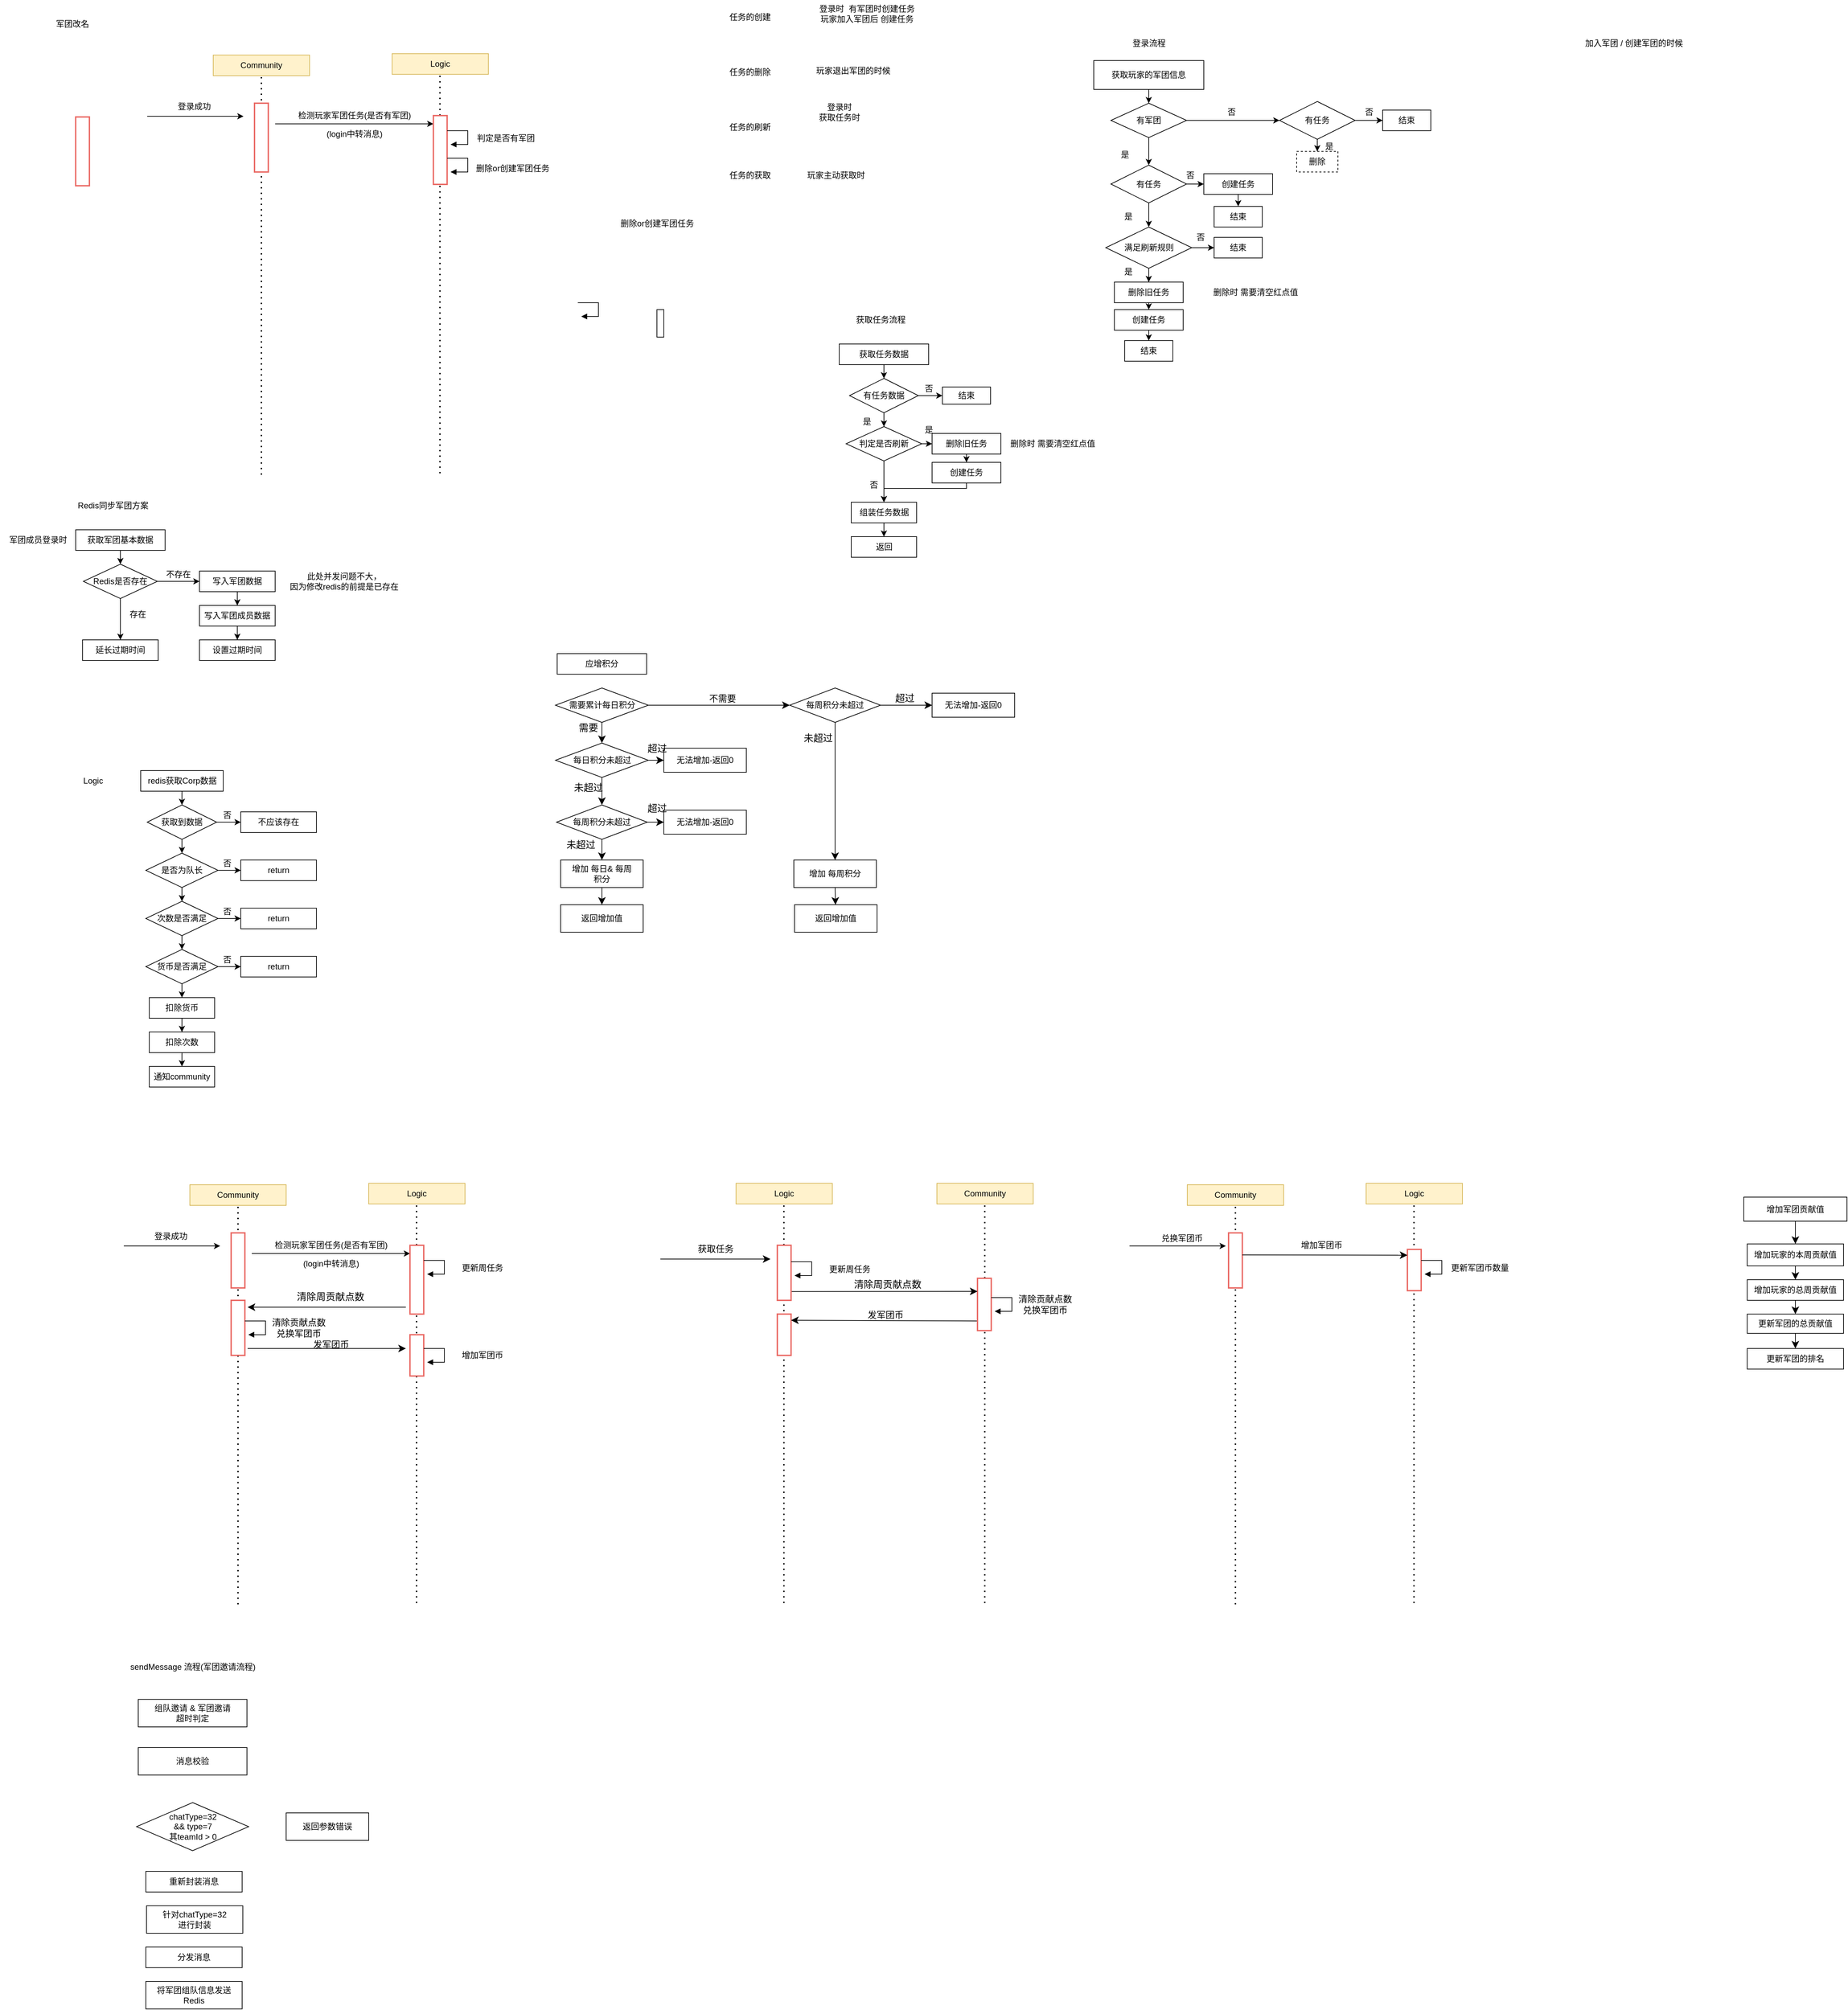 <mxfile version="24.2.1" type="github">
  <diagram name="第 1 页" id="oSji3m5MZVK4zhBdaprP">
    <mxGraphModel dx="1434" dy="746" grid="1" gridSize="10" guides="1" tooltips="1" connect="1" arrows="1" fold="1" page="1" pageScale="1" pageWidth="4681" pageHeight="3300" math="0" shadow="0">
      <root>
        <mxCell id="0" />
        <mxCell id="1" parent="0" />
        <mxCell id="rDQbJ9bg_vCh2sCzomeY-5" value="军团改名" style="text;html=1;align=center;verticalAlign=middle;resizable=0;points=[];autosize=1;strokeColor=none;fillColor=none;" parent="1" vertex="1">
          <mxGeometry x="80" y="80" width="70" height="30" as="geometry" />
        </mxCell>
        <mxCell id="rDQbJ9bg_vCh2sCzomeY-9" value="" style="group" parent="1" vertex="1" connectable="0">
          <mxGeometry x="320" y="140" width="140" height="610" as="geometry" />
        </mxCell>
        <mxCell id="rDQbJ9bg_vCh2sCzomeY-2" value="Community" style="rounded=0;whiteSpace=wrap;html=1;fillColor=#fff2cc;strokeColor=#d6b656;" parent="rDQbJ9bg_vCh2sCzomeY-9" vertex="1">
          <mxGeometry width="140" height="30" as="geometry" />
        </mxCell>
        <mxCell id="rDQbJ9bg_vCh2sCzomeY-7" value="" style="endArrow=none;dashed=1;html=1;dashPattern=1 3;strokeWidth=2;rounded=0;entryX=0.5;entryY=1;entryDx=0;entryDy=0;" parent="rDQbJ9bg_vCh2sCzomeY-9" target="rDQbJ9bg_vCh2sCzomeY-2" edge="1">
          <mxGeometry width="50" height="50" relative="1" as="geometry">
            <mxPoint x="70" y="610" as="sourcePoint" />
            <mxPoint x="80" y="350" as="targetPoint" />
          </mxGeometry>
        </mxCell>
        <mxCell id="rDQbJ9bg_vCh2sCzomeY-12" value="" style="rounded=0;whiteSpace=wrap;html=1;strokeColor=#EA6B66;strokeWidth=2;" parent="rDQbJ9bg_vCh2sCzomeY-9" vertex="1">
          <mxGeometry x="60" y="70" width="20" height="100" as="geometry" />
        </mxCell>
        <mxCell id="CxbSqRHGkTOsmSSk36ne-1" value="" style="endArrow=classic;html=1;rounded=0;" parent="rDQbJ9bg_vCh2sCzomeY-9" edge="1">
          <mxGeometry width="50" height="50" relative="1" as="geometry">
            <mxPoint x="90" y="100" as="sourcePoint" />
            <mxPoint x="320" y="100" as="targetPoint" />
          </mxGeometry>
        </mxCell>
        <mxCell id="rDQbJ9bg_vCh2sCzomeY-10" value="" style="group" parent="1" vertex="1" connectable="0">
          <mxGeometry x="580" y="138" width="240" height="610" as="geometry" />
        </mxCell>
        <mxCell id="rDQbJ9bg_vCh2sCzomeY-3" value="Logic" style="rounded=0;whiteSpace=wrap;html=1;fillColor=#fff2cc;strokeColor=#d6b656;" parent="rDQbJ9bg_vCh2sCzomeY-10" vertex="1">
          <mxGeometry width="140" height="30" as="geometry" />
        </mxCell>
        <mxCell id="rDQbJ9bg_vCh2sCzomeY-8" value="" style="endArrow=none;dashed=1;html=1;dashPattern=1 3;strokeWidth=2;rounded=0;entryX=0.5;entryY=1;entryDx=0;entryDy=0;" parent="rDQbJ9bg_vCh2sCzomeY-10" edge="1">
          <mxGeometry width="50" height="50" relative="1" as="geometry">
            <mxPoint x="69.58" y="610" as="sourcePoint" />
            <mxPoint x="69.58" y="30" as="targetPoint" />
          </mxGeometry>
        </mxCell>
        <mxCell id="CxbSqRHGkTOsmSSk36ne-2" value="" style="rounded=0;whiteSpace=wrap;html=1;strokeColor=#EA6B66;strokeWidth=2;" parent="rDQbJ9bg_vCh2sCzomeY-10" vertex="1">
          <mxGeometry x="60" y="90" width="20" height="100" as="geometry" />
        </mxCell>
        <mxCell id="CxbSqRHGkTOsmSSk36ne-12" value="" style="html=1;align=left;spacingLeft=2;endArrow=block;rounded=0;edgeStyle=orthogonalEdgeStyle;curved=0;rounded=0;" parent="rDQbJ9bg_vCh2sCzomeY-10" edge="1">
          <mxGeometry relative="1" as="geometry">
            <mxPoint x="80" y="112" as="sourcePoint" />
            <Array as="points">
              <mxPoint x="80" y="112" />
              <mxPoint x="110" y="112" />
              <mxPoint x="110" y="132" />
            </Array>
            <mxPoint x="85" y="132" as="targetPoint" />
          </mxGeometry>
        </mxCell>
        <mxCell id="CxbSqRHGkTOsmSSk36ne-6" value="判定是否有军团" style="text;html=1;align=center;verticalAlign=middle;resizable=0;points=[];autosize=1;strokeColor=none;fillColor=none;" parent="rDQbJ9bg_vCh2sCzomeY-10" vertex="1">
          <mxGeometry x="110" y="108" width="110" height="30" as="geometry" />
        </mxCell>
        <mxCell id="CxbSqRHGkTOsmSSk36ne-13" value="" style="html=1;align=left;spacingLeft=2;endArrow=block;rounded=0;edgeStyle=orthogonalEdgeStyle;curved=0;rounded=0;" parent="rDQbJ9bg_vCh2sCzomeY-10" edge="1">
          <mxGeometry relative="1" as="geometry">
            <mxPoint x="80" y="152" as="sourcePoint" />
            <Array as="points">
              <mxPoint x="80" y="152" />
              <mxPoint x="110" y="152" />
              <mxPoint x="110" y="172" />
            </Array>
            <mxPoint x="85" y="172" as="targetPoint" />
          </mxGeometry>
        </mxCell>
        <mxCell id="CxbSqRHGkTOsmSSk36ne-14" value="删除or创建军团任务" style="text;html=1;align=center;verticalAlign=middle;resizable=0;points=[];autosize=1;strokeColor=none;fillColor=none;" parent="rDQbJ9bg_vCh2sCzomeY-10" vertex="1">
          <mxGeometry x="110" y="152" width="130" height="30" as="geometry" />
        </mxCell>
        <mxCell id="rDQbJ9bg_vCh2sCzomeY-11" value="" style="rounded=0;whiteSpace=wrap;html=1;strokeColor=#EA6B66;strokeWidth=2;" parent="1" vertex="1">
          <mxGeometry x="120" y="230" width="20" height="100" as="geometry" />
        </mxCell>
        <mxCell id="rDQbJ9bg_vCh2sCzomeY-13" value="Redis同步军团方案" style="text;html=1;align=center;verticalAlign=middle;resizable=0;points=[];autosize=1;strokeColor=none;fillColor=none;" parent="1" vertex="1">
          <mxGeometry x="108.75" y="780" width="130" height="30" as="geometry" />
        </mxCell>
        <mxCell id="rDQbJ9bg_vCh2sCzomeY-16" style="edgeStyle=orthogonalEdgeStyle;rounded=0;orthogonalLoop=1;jettySize=auto;html=1;exitX=0.5;exitY=1;exitDx=0;exitDy=0;entryX=0.5;entryY=0;entryDx=0;entryDy=0;" parent="1" source="rDQbJ9bg_vCh2sCzomeY-14" target="rDQbJ9bg_vCh2sCzomeY-15" edge="1">
          <mxGeometry relative="1" as="geometry" />
        </mxCell>
        <mxCell id="rDQbJ9bg_vCh2sCzomeY-14" value="获取军团基本数据" style="rounded=0;whiteSpace=wrap;html=1;" parent="1" vertex="1">
          <mxGeometry x="120" y="830" width="130" height="30" as="geometry" />
        </mxCell>
        <mxCell id="rDQbJ9bg_vCh2sCzomeY-20" style="edgeStyle=orthogonalEdgeStyle;rounded=0;orthogonalLoop=1;jettySize=auto;html=1;exitX=1;exitY=0.5;exitDx=0;exitDy=0;" parent="1" source="rDQbJ9bg_vCh2sCzomeY-15" target="rDQbJ9bg_vCh2sCzomeY-18" edge="1">
          <mxGeometry relative="1" as="geometry" />
        </mxCell>
        <mxCell id="rDQbJ9bg_vCh2sCzomeY-27" style="edgeStyle=orthogonalEdgeStyle;rounded=0;orthogonalLoop=1;jettySize=auto;html=1;exitX=0.5;exitY=1;exitDx=0;exitDy=0;" parent="1" source="rDQbJ9bg_vCh2sCzomeY-15" target="rDQbJ9bg_vCh2sCzomeY-17" edge="1">
          <mxGeometry relative="1" as="geometry" />
        </mxCell>
        <mxCell id="rDQbJ9bg_vCh2sCzomeY-15" value="Redis是否存在" style="rhombus;whiteSpace=wrap;html=1;" parent="1" vertex="1">
          <mxGeometry x="131.25" y="880" width="107.5" height="50" as="geometry" />
        </mxCell>
        <mxCell id="rDQbJ9bg_vCh2sCzomeY-17" value="延长过期时间" style="rounded=0;whiteSpace=wrap;html=1;" parent="1" vertex="1">
          <mxGeometry x="130" y="990" width="110" height="30" as="geometry" />
        </mxCell>
        <mxCell id="rDQbJ9bg_vCh2sCzomeY-21" style="edgeStyle=orthogonalEdgeStyle;rounded=0;orthogonalLoop=1;jettySize=auto;html=1;exitX=0.5;exitY=1;exitDx=0;exitDy=0;" parent="1" source="rDQbJ9bg_vCh2sCzomeY-18" target="rDQbJ9bg_vCh2sCzomeY-19" edge="1">
          <mxGeometry relative="1" as="geometry" />
        </mxCell>
        <mxCell id="rDQbJ9bg_vCh2sCzomeY-18" value="写入军团数据" style="rounded=0;whiteSpace=wrap;html=1;" parent="1" vertex="1">
          <mxGeometry x="300" y="890" width="110" height="30" as="geometry" />
        </mxCell>
        <mxCell id="rDQbJ9bg_vCh2sCzomeY-24" style="edgeStyle=orthogonalEdgeStyle;rounded=0;orthogonalLoop=1;jettySize=auto;html=1;exitX=0.5;exitY=1;exitDx=0;exitDy=0;" parent="1" source="rDQbJ9bg_vCh2sCzomeY-19" target="rDQbJ9bg_vCh2sCzomeY-22" edge="1">
          <mxGeometry relative="1" as="geometry" />
        </mxCell>
        <mxCell id="rDQbJ9bg_vCh2sCzomeY-19" value="写入军团成员数据" style="rounded=0;whiteSpace=wrap;html=1;" parent="1" vertex="1">
          <mxGeometry x="300" y="940" width="110" height="30" as="geometry" />
        </mxCell>
        <mxCell id="rDQbJ9bg_vCh2sCzomeY-22" value="设置过期时间" style="rounded=0;whiteSpace=wrap;html=1;" parent="1" vertex="1">
          <mxGeometry x="300" y="990" width="110" height="30" as="geometry" />
        </mxCell>
        <mxCell id="rDQbJ9bg_vCh2sCzomeY-23" value="军团成员登录时" style="text;html=1;align=center;verticalAlign=middle;resizable=0;points=[];autosize=1;strokeColor=none;fillColor=none;" parent="1" vertex="1">
          <mxGeometry x="10" y="830" width="110" height="30" as="geometry" />
        </mxCell>
        <mxCell id="rDQbJ9bg_vCh2sCzomeY-26" value="此处并发问题不大，&lt;br&gt;因为修改redis的前提是已存在" style="text;html=1;align=center;verticalAlign=middle;resizable=0;points=[];autosize=1;strokeColor=none;fillColor=none;" parent="1" vertex="1">
          <mxGeometry x="420" y="885" width="180" height="40" as="geometry" />
        </mxCell>
        <mxCell id="rDQbJ9bg_vCh2sCzomeY-28" value="不存在" style="text;html=1;align=center;verticalAlign=middle;resizable=0;points=[];autosize=1;strokeColor=none;fillColor=none;" parent="1" vertex="1">
          <mxGeometry x="238.75" y="880" width="60" height="30" as="geometry" />
        </mxCell>
        <mxCell id="rDQbJ9bg_vCh2sCzomeY-29" value="存在" style="text;html=1;align=center;verticalAlign=middle;resizable=0;points=[];autosize=1;strokeColor=none;fillColor=none;" parent="1" vertex="1">
          <mxGeometry x="185" y="938" width="50" height="30" as="geometry" />
        </mxCell>
        <mxCell id="rDQbJ9bg_vCh2sCzomeY-56" style="edgeStyle=orthogonalEdgeStyle;rounded=0;orthogonalLoop=1;jettySize=auto;html=1;exitX=0.5;exitY=1;exitDx=0;exitDy=0;" parent="1" source="rDQbJ9bg_vCh2sCzomeY-32" target="rDQbJ9bg_vCh2sCzomeY-33" edge="1">
          <mxGeometry relative="1" as="geometry" />
        </mxCell>
        <mxCell id="rDQbJ9bg_vCh2sCzomeY-32" value="redis获取Corp数据" style="rounded=0;whiteSpace=wrap;html=1;" parent="1" vertex="1">
          <mxGeometry x="214.5" y="1180" width="120" height="30" as="geometry" />
        </mxCell>
        <mxCell id="rDQbJ9bg_vCh2sCzomeY-54" style="edgeStyle=orthogonalEdgeStyle;rounded=0;orthogonalLoop=1;jettySize=auto;html=1;exitX=0.5;exitY=1;exitDx=0;exitDy=0;entryX=0.5;entryY=0;entryDx=0;entryDy=0;" parent="1" source="rDQbJ9bg_vCh2sCzomeY-33" target="rDQbJ9bg_vCh2sCzomeY-36" edge="1">
          <mxGeometry relative="1" as="geometry" />
        </mxCell>
        <mxCell id="rDQbJ9bg_vCh2sCzomeY-55" style="edgeStyle=orthogonalEdgeStyle;rounded=0;orthogonalLoop=1;jettySize=auto;html=1;exitX=1;exitY=0.5;exitDx=0;exitDy=0;" parent="1" source="rDQbJ9bg_vCh2sCzomeY-33" target="rDQbJ9bg_vCh2sCzomeY-34" edge="1">
          <mxGeometry relative="1" as="geometry" />
        </mxCell>
        <mxCell id="rDQbJ9bg_vCh2sCzomeY-33" value="获取到数据" style="rhombus;whiteSpace=wrap;html=1;" parent="1" vertex="1">
          <mxGeometry x="224" y="1230" width="101" height="50" as="geometry" />
        </mxCell>
        <mxCell id="rDQbJ9bg_vCh2sCzomeY-34" value="不应该存在" style="whiteSpace=wrap;html=1;" parent="1" vertex="1">
          <mxGeometry x="360" y="1240" width="110" height="30" as="geometry" />
        </mxCell>
        <mxCell id="rDQbJ9bg_vCh2sCzomeY-43" style="edgeStyle=orthogonalEdgeStyle;rounded=0;orthogonalLoop=1;jettySize=auto;html=1;exitX=0.5;exitY=1;exitDx=0;exitDy=0;" parent="1" source="rDQbJ9bg_vCh2sCzomeY-36" target="rDQbJ9bg_vCh2sCzomeY-37" edge="1">
          <mxGeometry relative="1" as="geometry" />
        </mxCell>
        <mxCell id="rDQbJ9bg_vCh2sCzomeY-53" style="edgeStyle=orthogonalEdgeStyle;rounded=0;orthogonalLoop=1;jettySize=auto;html=1;exitX=1;exitY=0.5;exitDx=0;exitDy=0;" parent="1" source="rDQbJ9bg_vCh2sCzomeY-36" target="rDQbJ9bg_vCh2sCzomeY-48" edge="1">
          <mxGeometry relative="1" as="geometry" />
        </mxCell>
        <mxCell id="rDQbJ9bg_vCh2sCzomeY-36" value="是否为队长" style="rhombus;whiteSpace=wrap;html=1;" parent="1" vertex="1">
          <mxGeometry x="222" y="1300" width="105" height="50" as="geometry" />
        </mxCell>
        <mxCell id="rDQbJ9bg_vCh2sCzomeY-44" style="edgeStyle=orthogonalEdgeStyle;rounded=0;orthogonalLoop=1;jettySize=auto;html=1;exitX=0.5;exitY=1;exitDx=0;exitDy=0;" parent="1" source="rDQbJ9bg_vCh2sCzomeY-37" target="rDQbJ9bg_vCh2sCzomeY-39" edge="1">
          <mxGeometry relative="1" as="geometry" />
        </mxCell>
        <mxCell id="rDQbJ9bg_vCh2sCzomeY-51" style="edgeStyle=orthogonalEdgeStyle;rounded=0;orthogonalLoop=1;jettySize=auto;html=1;exitX=1;exitY=0.5;exitDx=0;exitDy=0;entryX=0;entryY=0.5;entryDx=0;entryDy=0;" parent="1" source="rDQbJ9bg_vCh2sCzomeY-37" target="rDQbJ9bg_vCh2sCzomeY-49" edge="1">
          <mxGeometry relative="1" as="geometry" />
        </mxCell>
        <mxCell id="rDQbJ9bg_vCh2sCzomeY-37" value="次数是否满足" style="rhombus;whiteSpace=wrap;html=1;" parent="1" vertex="1">
          <mxGeometry x="222" y="1370" width="105" height="50" as="geometry" />
        </mxCell>
        <mxCell id="rDQbJ9bg_vCh2sCzomeY-45" style="edgeStyle=orthogonalEdgeStyle;rounded=0;orthogonalLoop=1;jettySize=auto;html=1;exitX=0.5;exitY=1;exitDx=0;exitDy=0;" parent="1" source="rDQbJ9bg_vCh2sCzomeY-39" target="rDQbJ9bg_vCh2sCzomeY-40" edge="1">
          <mxGeometry relative="1" as="geometry" />
        </mxCell>
        <mxCell id="rDQbJ9bg_vCh2sCzomeY-52" style="edgeStyle=orthogonalEdgeStyle;rounded=0;orthogonalLoop=1;jettySize=auto;html=1;exitX=1;exitY=0.5;exitDx=0;exitDy=0;" parent="1" source="rDQbJ9bg_vCh2sCzomeY-39" target="rDQbJ9bg_vCh2sCzomeY-50" edge="1">
          <mxGeometry relative="1" as="geometry" />
        </mxCell>
        <mxCell id="rDQbJ9bg_vCh2sCzomeY-39" value="货币是否满足" style="rhombus;whiteSpace=wrap;html=1;" parent="1" vertex="1">
          <mxGeometry x="222" y="1440" width="105" height="50" as="geometry" />
        </mxCell>
        <mxCell id="rDQbJ9bg_vCh2sCzomeY-46" style="edgeStyle=orthogonalEdgeStyle;rounded=0;orthogonalLoop=1;jettySize=auto;html=1;exitX=0.5;exitY=1;exitDx=0;exitDy=0;" parent="1" source="rDQbJ9bg_vCh2sCzomeY-40" target="rDQbJ9bg_vCh2sCzomeY-41" edge="1">
          <mxGeometry relative="1" as="geometry" />
        </mxCell>
        <mxCell id="rDQbJ9bg_vCh2sCzomeY-40" value="扣除货币" style="rounded=0;whiteSpace=wrap;html=1;" parent="1" vertex="1">
          <mxGeometry x="227" y="1510" width="95" height="30" as="geometry" />
        </mxCell>
        <mxCell id="rDQbJ9bg_vCh2sCzomeY-47" style="edgeStyle=orthogonalEdgeStyle;rounded=0;orthogonalLoop=1;jettySize=auto;html=1;exitX=0.5;exitY=1;exitDx=0;exitDy=0;entryX=0.5;entryY=0;entryDx=0;entryDy=0;" parent="1" source="rDQbJ9bg_vCh2sCzomeY-41" target="rDQbJ9bg_vCh2sCzomeY-42" edge="1">
          <mxGeometry relative="1" as="geometry" />
        </mxCell>
        <mxCell id="rDQbJ9bg_vCh2sCzomeY-41" value="扣除次数" style="rounded=0;whiteSpace=wrap;html=1;" parent="1" vertex="1">
          <mxGeometry x="227" y="1560" width="95" height="30" as="geometry" />
        </mxCell>
        <mxCell id="rDQbJ9bg_vCh2sCzomeY-42" value="通知community" style="rounded=0;whiteSpace=wrap;html=1;" parent="1" vertex="1">
          <mxGeometry x="227" y="1610" width="95" height="30" as="geometry" />
        </mxCell>
        <mxCell id="rDQbJ9bg_vCh2sCzomeY-48" value="return" style="whiteSpace=wrap;html=1;" parent="1" vertex="1">
          <mxGeometry x="360" y="1310" width="110" height="30" as="geometry" />
        </mxCell>
        <mxCell id="rDQbJ9bg_vCh2sCzomeY-49" value="return" style="whiteSpace=wrap;html=1;" parent="1" vertex="1">
          <mxGeometry x="360" y="1380" width="110" height="30" as="geometry" />
        </mxCell>
        <mxCell id="rDQbJ9bg_vCh2sCzomeY-50" value="return" style="whiteSpace=wrap;html=1;" parent="1" vertex="1">
          <mxGeometry x="360" y="1450" width="110" height="30" as="geometry" />
        </mxCell>
        <mxCell id="rDQbJ9bg_vCh2sCzomeY-57" value="否" style="text;html=1;align=center;verticalAlign=middle;resizable=0;points=[];autosize=1;strokeColor=none;fillColor=none;" parent="1" vertex="1">
          <mxGeometry x="320" y="1230" width="40" height="30" as="geometry" />
        </mxCell>
        <mxCell id="rDQbJ9bg_vCh2sCzomeY-58" value="否" style="text;html=1;align=center;verticalAlign=middle;resizable=0;points=[];autosize=1;strokeColor=none;fillColor=none;" parent="1" vertex="1">
          <mxGeometry x="320" y="1300" width="40" height="30" as="geometry" />
        </mxCell>
        <mxCell id="rDQbJ9bg_vCh2sCzomeY-59" value="否" style="text;html=1;align=center;verticalAlign=middle;resizable=0;points=[];autosize=1;strokeColor=none;fillColor=none;" parent="1" vertex="1">
          <mxGeometry x="320" y="1370" width="40" height="30" as="geometry" />
        </mxCell>
        <mxCell id="rDQbJ9bg_vCh2sCzomeY-61" value="否" style="text;html=1;align=center;verticalAlign=middle;resizable=0;points=[];autosize=1;strokeColor=none;fillColor=none;" parent="1" vertex="1">
          <mxGeometry x="320" y="1440" width="40" height="30" as="geometry" />
        </mxCell>
        <mxCell id="rDQbJ9bg_vCh2sCzomeY-62" value="Logic" style="text;html=1;align=center;verticalAlign=middle;resizable=0;points=[];autosize=1;strokeColor=none;fillColor=none;" parent="1" vertex="1">
          <mxGeometry x="120" y="1180" width="50" height="30" as="geometry" />
        </mxCell>
        <mxCell id="Tj6smirL2t5hEGaFXOOK-1" value="任务的创建" style="text;html=1;align=center;verticalAlign=middle;resizable=0;points=[];autosize=1;strokeColor=none;fillColor=none;" parent="1" vertex="1">
          <mxGeometry x="1060" y="70" width="80" height="30" as="geometry" />
        </mxCell>
        <mxCell id="Tj6smirL2t5hEGaFXOOK-2" value="任务的删除" style="text;html=1;align=center;verticalAlign=middle;resizable=0;points=[];autosize=1;strokeColor=none;fillColor=none;" parent="1" vertex="1">
          <mxGeometry x="1060" y="150" width="80" height="30" as="geometry" />
        </mxCell>
        <mxCell id="Tj6smirL2t5hEGaFXOOK-3" value="任务的刷新" style="text;html=1;align=center;verticalAlign=middle;resizable=0;points=[];autosize=1;strokeColor=none;fillColor=none;" parent="1" vertex="1">
          <mxGeometry x="1060" y="230" width="80" height="30" as="geometry" />
        </mxCell>
        <mxCell id="Tj6smirL2t5hEGaFXOOK-4" value="任务的获取" style="text;html=1;align=center;verticalAlign=middle;resizable=0;points=[];autosize=1;strokeColor=none;fillColor=none;" parent="1" vertex="1">
          <mxGeometry x="1060" y="300" width="80" height="30" as="geometry" />
        </mxCell>
        <mxCell id="Tj6smirL2t5hEGaFXOOK-5" value="登录时&amp;nbsp; 有军团时创建任务&lt;div&gt;玩家加入军团后 创建任务&lt;/div&gt;" style="text;html=1;align=center;verticalAlign=middle;resizable=0;points=[];autosize=1;strokeColor=none;fillColor=none;" parent="1" vertex="1">
          <mxGeometry x="1190" y="60" width="160" height="40" as="geometry" />
        </mxCell>
        <mxCell id="Tj6smirL2t5hEGaFXOOK-6" value="玩家退出军团的时候" style="text;html=1;align=center;verticalAlign=middle;resizable=0;points=[];autosize=1;strokeColor=none;fillColor=none;" parent="1" vertex="1">
          <mxGeometry x="1185" y="148" width="130" height="30" as="geometry" />
        </mxCell>
        <mxCell id="Tj6smirL2t5hEGaFXOOK-7" value="登录时&lt;div&gt;获取任务时&lt;/div&gt;" style="text;html=1;align=center;verticalAlign=middle;resizable=0;points=[];autosize=1;strokeColor=none;fillColor=none;" parent="1" vertex="1">
          <mxGeometry x="1190" y="203" width="80" height="40" as="geometry" />
        </mxCell>
        <mxCell id="Tj6smirL2t5hEGaFXOOK-8" value="玩家主动获取时" style="text;html=1;align=center;verticalAlign=middle;resizable=0;points=[];autosize=1;strokeColor=none;fillColor=none;" parent="1" vertex="1">
          <mxGeometry x="1170" y="300" width="110" height="30" as="geometry" />
        </mxCell>
        <mxCell id="Tj6smirL2t5hEGaFXOOK-29" style="edgeStyle=orthogonalEdgeStyle;rounded=0;orthogonalLoop=1;jettySize=auto;html=1;exitX=0.5;exitY=1;exitDx=0;exitDy=0;" parent="1" source="Tj6smirL2t5hEGaFXOOK-9" target="Tj6smirL2t5hEGaFXOOK-11" edge="1">
          <mxGeometry relative="1" as="geometry" />
        </mxCell>
        <mxCell id="Tj6smirL2t5hEGaFXOOK-9" value="获取玩家的军团信息" style="rounded=0;whiteSpace=wrap;html=1;" parent="1" vertex="1">
          <mxGeometry x="1600" y="148" width="160" height="42" as="geometry" />
        </mxCell>
        <mxCell id="Tj6smirL2t5hEGaFXOOK-10" value="登录流程" style="text;html=1;align=center;verticalAlign=middle;resizable=0;points=[];autosize=1;strokeColor=none;fillColor=none;" parent="1" vertex="1">
          <mxGeometry x="1645" y="108" width="70" height="30" as="geometry" />
        </mxCell>
        <mxCell id="Tj6smirL2t5hEGaFXOOK-30" style="edgeStyle=orthogonalEdgeStyle;rounded=0;orthogonalLoop=1;jettySize=auto;html=1;exitX=1;exitY=0.5;exitDx=0;exitDy=0;entryX=0;entryY=0.5;entryDx=0;entryDy=0;" parent="1" source="Tj6smirL2t5hEGaFXOOK-11" target="Tj6smirL2t5hEGaFXOOK-15" edge="1">
          <mxGeometry relative="1" as="geometry" />
        </mxCell>
        <mxCell id="Tj6smirL2t5hEGaFXOOK-33" style="edgeStyle=orthogonalEdgeStyle;rounded=0;orthogonalLoop=1;jettySize=auto;html=1;exitX=0.5;exitY=1;exitDx=0;exitDy=0;" parent="1" source="Tj6smirL2t5hEGaFXOOK-11" target="Tj6smirL2t5hEGaFXOOK-19" edge="1">
          <mxGeometry relative="1" as="geometry" />
        </mxCell>
        <mxCell id="Tj6smirL2t5hEGaFXOOK-11" value="有军团" style="rhombus;whiteSpace=wrap;html=1;" parent="1" vertex="1">
          <mxGeometry x="1625" y="210" width="110" height="50" as="geometry" />
        </mxCell>
        <mxCell id="Tj6smirL2t5hEGaFXOOK-31" style="edgeStyle=orthogonalEdgeStyle;rounded=0;orthogonalLoop=1;jettySize=auto;html=1;exitX=1;exitY=0.5;exitDx=0;exitDy=0;" parent="1" source="Tj6smirL2t5hEGaFXOOK-15" target="Tj6smirL2t5hEGaFXOOK-18" edge="1">
          <mxGeometry relative="1" as="geometry" />
        </mxCell>
        <mxCell id="Tj6smirL2t5hEGaFXOOK-32" style="edgeStyle=orthogonalEdgeStyle;rounded=0;orthogonalLoop=1;jettySize=auto;html=1;exitX=0.5;exitY=1;exitDx=0;exitDy=0;" parent="1" source="Tj6smirL2t5hEGaFXOOK-15" target="Tj6smirL2t5hEGaFXOOK-17" edge="1">
          <mxGeometry relative="1" as="geometry" />
        </mxCell>
        <mxCell id="Tj6smirL2t5hEGaFXOOK-15" value="有任务" style="rhombus;whiteSpace=wrap;html=1;" parent="1" vertex="1">
          <mxGeometry x="1870" y="207.5" width="110" height="55" as="geometry" />
        </mxCell>
        <mxCell id="Tj6smirL2t5hEGaFXOOK-17" value="删除" style="whiteSpace=wrap;html=1;dashed=1;" parent="1" vertex="1">
          <mxGeometry x="1895" y="280" width="60" height="30" as="geometry" />
        </mxCell>
        <mxCell id="Tj6smirL2t5hEGaFXOOK-18" value="结束" style="whiteSpace=wrap;html=1;" parent="1" vertex="1">
          <mxGeometry x="2020" y="220" width="70" height="30" as="geometry" />
        </mxCell>
        <mxCell id="Tj6smirL2t5hEGaFXOOK-34" style="edgeStyle=orthogonalEdgeStyle;rounded=0;orthogonalLoop=1;jettySize=auto;html=1;exitX=1;exitY=0.5;exitDx=0;exitDy=0;entryX=0;entryY=0.5;entryDx=0;entryDy=0;" parent="1" source="Tj6smirL2t5hEGaFXOOK-19" target="Tj6smirL2t5hEGaFXOOK-22" edge="1">
          <mxGeometry relative="1" as="geometry" />
        </mxCell>
        <mxCell id="Tj6smirL2t5hEGaFXOOK-35" style="edgeStyle=orthogonalEdgeStyle;rounded=0;orthogonalLoop=1;jettySize=auto;html=1;exitX=0.5;exitY=1;exitDx=0;exitDy=0;" parent="1" source="Tj6smirL2t5hEGaFXOOK-19" target="Tj6smirL2t5hEGaFXOOK-21" edge="1">
          <mxGeometry relative="1" as="geometry" />
        </mxCell>
        <mxCell id="Tj6smirL2t5hEGaFXOOK-19" value="有任务" style="rhombus;whiteSpace=wrap;html=1;" parent="1" vertex="1">
          <mxGeometry x="1625" y="300" width="110" height="55" as="geometry" />
        </mxCell>
        <mxCell id="Tj6smirL2t5hEGaFXOOK-36" style="edgeStyle=orthogonalEdgeStyle;rounded=0;orthogonalLoop=1;jettySize=auto;html=1;exitX=0.5;exitY=1;exitDx=0;exitDy=0;" parent="1" source="Tj6smirL2t5hEGaFXOOK-21" target="Tj6smirL2t5hEGaFXOOK-24" edge="1">
          <mxGeometry relative="1" as="geometry" />
        </mxCell>
        <mxCell id="Tj6smirL2t5hEGaFXOOK-41" style="edgeStyle=orthogonalEdgeStyle;rounded=0;orthogonalLoop=1;jettySize=auto;html=1;exitX=1;exitY=0.5;exitDx=0;exitDy=0;" parent="1" source="Tj6smirL2t5hEGaFXOOK-21" target="Tj6smirL2t5hEGaFXOOK-25" edge="1">
          <mxGeometry relative="1" as="geometry" />
        </mxCell>
        <mxCell id="Tj6smirL2t5hEGaFXOOK-21" value="满足刷新规则" style="rhombus;whiteSpace=wrap;html=1;" parent="1" vertex="1">
          <mxGeometry x="1617.5" y="390" width="125" height="60" as="geometry" />
        </mxCell>
        <mxCell id="Tj6smirL2t5hEGaFXOOK-39" style="edgeStyle=orthogonalEdgeStyle;rounded=0;orthogonalLoop=1;jettySize=auto;html=1;exitX=0.5;exitY=1;exitDx=0;exitDy=0;" parent="1" source="Tj6smirL2t5hEGaFXOOK-22" target="Tj6smirL2t5hEGaFXOOK-23" edge="1">
          <mxGeometry relative="1" as="geometry" />
        </mxCell>
        <mxCell id="Tj6smirL2t5hEGaFXOOK-22" value="创建任务" style="whiteSpace=wrap;html=1;" parent="1" vertex="1">
          <mxGeometry x="1760" y="312.5" width="100" height="30" as="geometry" />
        </mxCell>
        <mxCell id="Tj6smirL2t5hEGaFXOOK-23" value="结束" style="whiteSpace=wrap;html=1;" parent="1" vertex="1">
          <mxGeometry x="1775" y="360" width="70" height="30" as="geometry" />
        </mxCell>
        <mxCell id="Tj6smirL2t5hEGaFXOOK-37" style="edgeStyle=orthogonalEdgeStyle;rounded=0;orthogonalLoop=1;jettySize=auto;html=1;exitX=0.5;exitY=1;exitDx=0;exitDy=0;" parent="1" source="Tj6smirL2t5hEGaFXOOK-24" target="Tj6smirL2t5hEGaFXOOK-26" edge="1">
          <mxGeometry relative="1" as="geometry" />
        </mxCell>
        <mxCell id="Tj6smirL2t5hEGaFXOOK-24" value="删除旧任务" style="whiteSpace=wrap;html=1;" parent="1" vertex="1">
          <mxGeometry x="1630" y="470" width="100" height="30" as="geometry" />
        </mxCell>
        <mxCell id="Tj6smirL2t5hEGaFXOOK-25" value="结束" style="whiteSpace=wrap;html=1;" parent="1" vertex="1">
          <mxGeometry x="1775" y="405" width="70" height="30" as="geometry" />
        </mxCell>
        <mxCell id="Tj6smirL2t5hEGaFXOOK-38" style="edgeStyle=orthogonalEdgeStyle;rounded=0;orthogonalLoop=1;jettySize=auto;html=1;entryX=0.5;entryY=0;entryDx=0;entryDy=0;" parent="1" source="Tj6smirL2t5hEGaFXOOK-26" target="Tj6smirL2t5hEGaFXOOK-27" edge="1">
          <mxGeometry relative="1" as="geometry" />
        </mxCell>
        <mxCell id="Tj6smirL2t5hEGaFXOOK-26" value="创建任务" style="whiteSpace=wrap;html=1;" parent="1" vertex="1">
          <mxGeometry x="1630" y="510" width="100" height="30" as="geometry" />
        </mxCell>
        <mxCell id="Tj6smirL2t5hEGaFXOOK-27" value="结束" style="whiteSpace=wrap;html=1;" parent="1" vertex="1">
          <mxGeometry x="1645" y="555" width="70" height="30" as="geometry" />
        </mxCell>
        <mxCell id="Tj6smirL2t5hEGaFXOOK-42" value="否" style="text;html=1;align=center;verticalAlign=middle;resizable=0;points=[];autosize=1;strokeColor=none;fillColor=none;" parent="1" vertex="1">
          <mxGeometry x="1780" y="208" width="40" height="30" as="geometry" />
        </mxCell>
        <mxCell id="Tj6smirL2t5hEGaFXOOK-43" value="否" style="text;html=1;align=center;verticalAlign=middle;resizable=0;points=[];autosize=1;strokeColor=none;fillColor=none;" parent="1" vertex="1">
          <mxGeometry x="1980" y="208" width="40" height="30" as="geometry" />
        </mxCell>
        <mxCell id="Tj6smirL2t5hEGaFXOOK-44" value="是" style="text;html=1;align=center;verticalAlign=middle;resizable=0;points=[];autosize=1;strokeColor=none;fillColor=none;" parent="1" vertex="1">
          <mxGeometry x="1922" y="258" width="40" height="30" as="geometry" />
        </mxCell>
        <mxCell id="Tj6smirL2t5hEGaFXOOK-45" value="是" style="text;html=1;align=center;verticalAlign=middle;resizable=0;points=[];autosize=1;strokeColor=none;fillColor=none;" parent="1" vertex="1">
          <mxGeometry x="1625" y="270" width="40" height="30" as="geometry" />
        </mxCell>
        <mxCell id="Tj6smirL2t5hEGaFXOOK-46" value="否" style="text;html=1;align=center;verticalAlign=middle;resizable=0;points=[];autosize=1;strokeColor=none;fillColor=none;" parent="1" vertex="1">
          <mxGeometry x="1720" y="300" width="40" height="30" as="geometry" />
        </mxCell>
        <mxCell id="Tj6smirL2t5hEGaFXOOK-47" value="是" style="text;html=1;align=center;verticalAlign=middle;resizable=0;points=[];autosize=1;strokeColor=none;fillColor=none;" parent="1" vertex="1">
          <mxGeometry x="1630" y="360" width="40" height="30" as="geometry" />
        </mxCell>
        <mxCell id="Tj6smirL2t5hEGaFXOOK-48" value="是" style="text;html=1;align=center;verticalAlign=middle;resizable=0;points=[];autosize=1;strokeColor=none;fillColor=none;" parent="1" vertex="1">
          <mxGeometry x="1630" y="440" width="40" height="30" as="geometry" />
        </mxCell>
        <mxCell id="Tj6smirL2t5hEGaFXOOK-49" value="否" style="text;html=1;align=center;verticalAlign=middle;resizable=0;points=[];autosize=1;strokeColor=none;fillColor=none;" parent="1" vertex="1">
          <mxGeometry x="1735" y="390" width="40" height="30" as="geometry" />
        </mxCell>
        <mxCell id="Tj6smirL2t5hEGaFXOOK-50" value="加入军团 / 创建军团的时候" style="text;html=1;align=center;verticalAlign=middle;resizable=0;points=[];autosize=1;strokeColor=none;fillColor=none;" parent="1" vertex="1">
          <mxGeometry x="2300" y="108" width="170" height="30" as="geometry" />
        </mxCell>
        <mxCell id="Tj6smirL2t5hEGaFXOOK-52" value="获取任务流程" style="text;html=1;align=center;verticalAlign=middle;resizable=0;points=[];autosize=1;strokeColor=none;fillColor=none;" parent="1" vertex="1">
          <mxGeometry x="1240" y="510" width="100" height="30" as="geometry" />
        </mxCell>
        <mxCell id="Tj6smirL2t5hEGaFXOOK-57" style="edgeStyle=orthogonalEdgeStyle;rounded=0;orthogonalLoop=1;jettySize=auto;html=1;exitX=0.5;exitY=1;exitDx=0;exitDy=0;" parent="1" source="Tj6smirL2t5hEGaFXOOK-54" target="Tj6smirL2t5hEGaFXOOK-56" edge="1">
          <mxGeometry relative="1" as="geometry" />
        </mxCell>
        <mxCell id="Tj6smirL2t5hEGaFXOOK-54" value="获取任务数据" style="rounded=0;whiteSpace=wrap;html=1;" parent="1" vertex="1">
          <mxGeometry x="1230" y="560" width="130" height="30" as="geometry" />
        </mxCell>
        <mxCell id="Tj6smirL2t5hEGaFXOOK-70" style="edgeStyle=orthogonalEdgeStyle;rounded=0;orthogonalLoop=1;jettySize=auto;html=1;exitX=0.5;exitY=1;exitDx=0;exitDy=0;" parent="1" source="Tj6smirL2t5hEGaFXOOK-55" target="Tj6smirL2t5hEGaFXOOK-62" edge="1">
          <mxGeometry relative="1" as="geometry" />
        </mxCell>
        <mxCell id="Tj6smirL2t5hEGaFXOOK-73" style="edgeStyle=orthogonalEdgeStyle;rounded=0;orthogonalLoop=1;jettySize=auto;html=1;exitX=1;exitY=0.5;exitDx=0;exitDy=0;" parent="1" source="Tj6smirL2t5hEGaFXOOK-55" target="Tj6smirL2t5hEGaFXOOK-64" edge="1">
          <mxGeometry relative="1" as="geometry" />
        </mxCell>
        <mxCell id="Tj6smirL2t5hEGaFXOOK-55" value="判定是否刷新" style="rhombus;whiteSpace=wrap;html=1;" parent="1" vertex="1">
          <mxGeometry x="1240" y="680" width="110" height="50" as="geometry" />
        </mxCell>
        <mxCell id="Tj6smirL2t5hEGaFXOOK-58" style="edgeStyle=orthogonalEdgeStyle;rounded=0;orthogonalLoop=1;jettySize=auto;html=1;exitX=0.5;exitY=1;exitDx=0;exitDy=0;" parent="1" source="Tj6smirL2t5hEGaFXOOK-56" target="Tj6smirL2t5hEGaFXOOK-55" edge="1">
          <mxGeometry relative="1" as="geometry" />
        </mxCell>
        <mxCell id="Tj6smirL2t5hEGaFXOOK-74" style="edgeStyle=orthogonalEdgeStyle;rounded=0;orthogonalLoop=1;jettySize=auto;html=1;exitX=1;exitY=0.5;exitDx=0;exitDy=0;" parent="1" source="Tj6smirL2t5hEGaFXOOK-56" target="Tj6smirL2t5hEGaFXOOK-60" edge="1">
          <mxGeometry relative="1" as="geometry" />
        </mxCell>
        <mxCell id="Tj6smirL2t5hEGaFXOOK-56" value="有任务数据" style="rhombus;whiteSpace=wrap;html=1;" parent="1" vertex="1">
          <mxGeometry x="1245" y="610" width="100" height="50" as="geometry" />
        </mxCell>
        <mxCell id="Tj6smirL2t5hEGaFXOOK-60" value="结束" style="rounded=0;whiteSpace=wrap;html=1;" parent="1" vertex="1">
          <mxGeometry x="1380" y="622.5" width="70" height="25" as="geometry" />
        </mxCell>
        <mxCell id="Tj6smirL2t5hEGaFXOOK-72" style="edgeStyle=orthogonalEdgeStyle;rounded=0;orthogonalLoop=1;jettySize=auto;html=1;exitX=0.5;exitY=1;exitDx=0;exitDy=0;entryX=0.5;entryY=0;entryDx=0;entryDy=0;" parent="1" source="Tj6smirL2t5hEGaFXOOK-62" target="Tj6smirL2t5hEGaFXOOK-68" edge="1">
          <mxGeometry relative="1" as="geometry" />
        </mxCell>
        <mxCell id="Tj6smirL2t5hEGaFXOOK-62" value="组装任务数据" style="rounded=0;whiteSpace=wrap;html=1;" parent="1" vertex="1">
          <mxGeometry x="1247.5" y="790" width="95" height="30" as="geometry" />
        </mxCell>
        <mxCell id="Tj6smirL2t5hEGaFXOOK-63" style="edgeStyle=orthogonalEdgeStyle;rounded=0;orthogonalLoop=1;jettySize=auto;html=1;exitX=0.5;exitY=1;exitDx=0;exitDy=0;" parent="1" source="Tj6smirL2t5hEGaFXOOK-64" target="Tj6smirL2t5hEGaFXOOK-65" edge="1">
          <mxGeometry relative="1" as="geometry" />
        </mxCell>
        <mxCell id="Tj6smirL2t5hEGaFXOOK-64" value="删除旧任务" style="whiteSpace=wrap;html=1;" parent="1" vertex="1">
          <mxGeometry x="1365" y="690" width="100" height="30" as="geometry" />
        </mxCell>
        <mxCell id="Tj6smirL2t5hEGaFXOOK-71" style="edgeStyle=orthogonalEdgeStyle;rounded=0;orthogonalLoop=1;jettySize=auto;html=1;exitX=0.5;exitY=1;exitDx=0;exitDy=0;entryX=0.5;entryY=0;entryDx=0;entryDy=0;" parent="1" source="Tj6smirL2t5hEGaFXOOK-65" target="Tj6smirL2t5hEGaFXOOK-62" edge="1">
          <mxGeometry relative="1" as="geometry">
            <Array as="points">
              <mxPoint x="1415" y="770" />
              <mxPoint x="1295" y="770" />
            </Array>
          </mxGeometry>
        </mxCell>
        <mxCell id="Tj6smirL2t5hEGaFXOOK-65" value="创建任务" style="whiteSpace=wrap;html=1;" parent="1" vertex="1">
          <mxGeometry x="1365" y="732" width="100" height="30" as="geometry" />
        </mxCell>
        <mxCell id="Tj6smirL2t5hEGaFXOOK-66" value="删除时 需要清空红点值" style="text;html=1;align=center;verticalAlign=middle;resizable=0;points=[];autosize=1;strokeColor=none;fillColor=none;" parent="1" vertex="1">
          <mxGeometry x="1760" y="470" width="150" height="30" as="geometry" />
        </mxCell>
        <mxCell id="Tj6smirL2t5hEGaFXOOK-67" value="删除时 需要清空红点值" style="text;html=1;align=center;verticalAlign=middle;resizable=0;points=[];autosize=1;strokeColor=none;fillColor=none;" parent="1" vertex="1">
          <mxGeometry x="1465" y="690" width="150" height="30" as="geometry" />
        </mxCell>
        <mxCell id="Tj6smirL2t5hEGaFXOOK-68" value="返回" style="rounded=0;whiteSpace=wrap;html=1;" parent="1" vertex="1">
          <mxGeometry x="1247.5" y="840" width="95" height="30" as="geometry" />
        </mxCell>
        <mxCell id="Tj6smirL2t5hEGaFXOOK-75" value="否" style="text;html=1;align=center;verticalAlign=middle;resizable=0;points=[];autosize=1;strokeColor=none;fillColor=none;" parent="1" vertex="1">
          <mxGeometry x="1340" y="610" width="40" height="30" as="geometry" />
        </mxCell>
        <mxCell id="Tj6smirL2t5hEGaFXOOK-76" value="否" style="text;html=1;align=center;verticalAlign=middle;resizable=0;points=[];autosize=1;strokeColor=none;fillColor=none;" parent="1" vertex="1">
          <mxGeometry x="1260" y="750" width="40" height="30" as="geometry" />
        </mxCell>
        <mxCell id="Tj6smirL2t5hEGaFXOOK-77" value="是" style="text;html=1;align=center;verticalAlign=middle;resizable=0;points=[];autosize=1;strokeColor=none;fillColor=none;" parent="1" vertex="1">
          <mxGeometry x="1250" y="658" width="40" height="30" as="geometry" />
        </mxCell>
        <mxCell id="Tj6smirL2t5hEGaFXOOK-78" value="是" style="text;html=1;align=center;verticalAlign=middle;resizable=0;points=[];autosize=1;strokeColor=none;fillColor=none;" parent="1" vertex="1">
          <mxGeometry x="1340" y="670" width="40" height="30" as="geometry" />
        </mxCell>
        <mxCell id="CxbSqRHGkTOsmSSk36ne-3" value="检测玩家军团任务(是否有军团)" style="text;html=1;align=center;verticalAlign=middle;resizable=0;points=[];autosize=1;strokeColor=none;fillColor=none;" parent="1" vertex="1">
          <mxGeometry x="430" y="213" width="190" height="30" as="geometry" />
        </mxCell>
        <mxCell id="CxbSqRHGkTOsmSSk36ne-4" value="" style="endArrow=classic;html=1;rounded=0;" parent="1" edge="1">
          <mxGeometry width="50" height="50" relative="1" as="geometry">
            <mxPoint x="224" y="229" as="sourcePoint" />
            <mxPoint x="364" y="229" as="targetPoint" />
          </mxGeometry>
        </mxCell>
        <mxCell id="CxbSqRHGkTOsmSSk36ne-5" value="登录成功" style="text;html=1;align=center;verticalAlign=middle;resizable=0;points=[];autosize=1;strokeColor=none;fillColor=none;" parent="1" vertex="1">
          <mxGeometry x="257" y="200" width="70" height="30" as="geometry" />
        </mxCell>
        <mxCell id="CxbSqRHGkTOsmSSk36ne-8" value="(login中转消息)" style="text;html=1;align=center;verticalAlign=middle;resizable=0;points=[];autosize=1;strokeColor=none;fillColor=none;" parent="1" vertex="1">
          <mxGeometry x="475" y="240" width="100" height="30" as="geometry" />
        </mxCell>
        <mxCell id="CxbSqRHGkTOsmSSk36ne-9" value="" style="html=1;points=[[0,0,0,0,5],[0,1,0,0,-5],[1,0,0,0,5],[1,1,0,0,-5]];perimeter=orthogonalPerimeter;outlineConnect=0;targetShapes=umlLifeline;portConstraint=eastwest;newEdgeStyle={&quot;curved&quot;:0,&quot;rounded&quot;:0};" parent="1" vertex="1">
          <mxGeometry x="965" y="510" width="10" height="40" as="geometry" />
        </mxCell>
        <mxCell id="CxbSqRHGkTOsmSSk36ne-10" value="" style="html=1;align=left;spacingLeft=2;endArrow=block;rounded=0;edgeStyle=orthogonalEdgeStyle;curved=0;rounded=0;" parent="1" edge="1">
          <mxGeometry relative="1" as="geometry">
            <mxPoint x="850" y="500" as="sourcePoint" />
            <Array as="points">
              <mxPoint x="850" y="500" />
              <mxPoint x="880" y="500" />
              <mxPoint x="880" y="520" />
            </Array>
            <mxPoint x="855" y="520" as="targetPoint" />
          </mxGeometry>
        </mxCell>
        <mxCell id="CxbSqRHGkTOsmSSk36ne-7" value="删除or创建军团任务" style="text;html=1;align=center;verticalAlign=middle;resizable=0;points=[];autosize=1;strokeColor=none;fillColor=none;" parent="1" vertex="1">
          <mxGeometry x="900" y="370" width="130" height="30" as="geometry" />
        </mxCell>
        <mxCell id="ll2xDSmuuAdEjNu89LKw-1" value="应增积分" style="rounded=0;whiteSpace=wrap;html=1;" parent="1" vertex="1">
          <mxGeometry x="820" y="1010" width="130" height="30" as="geometry" />
        </mxCell>
        <mxCell id="ll2xDSmuuAdEjNu89LKw-10" style="edgeStyle=none;curved=1;rounded=0;orthogonalLoop=1;jettySize=auto;html=1;exitX=0.5;exitY=1;exitDx=0;exitDy=0;fontSize=12;startSize=8;endSize=8;" parent="1" source="ll2xDSmuuAdEjNu89LKw-2" target="ll2xDSmuuAdEjNu89LKw-5" edge="1">
          <mxGeometry relative="1" as="geometry" />
        </mxCell>
        <mxCell id="ll2xDSmuuAdEjNu89LKw-21" style="edgeStyle=none;curved=1;rounded=0;orthogonalLoop=1;jettySize=auto;html=1;exitX=1;exitY=0.5;exitDx=0;exitDy=0;fontSize=12;startSize=8;endSize=8;" parent="1" source="ll2xDSmuuAdEjNu89LKw-2" target="ll2xDSmuuAdEjNu89LKw-20" edge="1">
          <mxGeometry relative="1" as="geometry" />
        </mxCell>
        <mxCell id="ll2xDSmuuAdEjNu89LKw-2" value="需要累计每日积分" style="rhombus;whiteSpace=wrap;html=1;" parent="1" vertex="1">
          <mxGeometry x="817.5" y="1060" width="135" height="50" as="geometry" />
        </mxCell>
        <mxCell id="ll2xDSmuuAdEjNu89LKw-11" style="edgeStyle=none;curved=1;rounded=0;orthogonalLoop=1;jettySize=auto;html=1;exitX=0.5;exitY=1;exitDx=0;exitDy=0;fontSize=12;startSize=8;endSize=8;" parent="1" source="ll2xDSmuuAdEjNu89LKw-5" target="ll2xDSmuuAdEjNu89LKw-6" edge="1">
          <mxGeometry relative="1" as="geometry" />
        </mxCell>
        <mxCell id="ll2xDSmuuAdEjNu89LKw-18" style="edgeStyle=none;curved=1;rounded=0;orthogonalLoop=1;jettySize=auto;html=1;exitX=1;exitY=0.5;exitDx=0;exitDy=0;entryX=0;entryY=0.5;entryDx=0;entryDy=0;fontSize=12;startSize=8;endSize=8;" parent="1" source="ll2xDSmuuAdEjNu89LKw-5" target="ll2xDSmuuAdEjNu89LKw-13" edge="1">
          <mxGeometry relative="1" as="geometry" />
        </mxCell>
        <mxCell id="ll2xDSmuuAdEjNu89LKw-5" value="每日积分未超过" style="rhombus;whiteSpace=wrap;html=1;" parent="1" vertex="1">
          <mxGeometry x="817.5" y="1140" width="135" height="50" as="geometry" />
        </mxCell>
        <mxCell id="ll2xDSmuuAdEjNu89LKw-12" style="edgeStyle=none;curved=1;rounded=0;orthogonalLoop=1;jettySize=auto;html=1;exitX=0.5;exitY=1;exitDx=0;exitDy=0;fontSize=12;startSize=8;endSize=8;" parent="1" source="ll2xDSmuuAdEjNu89LKw-6" target="ll2xDSmuuAdEjNu89LKw-9" edge="1">
          <mxGeometry relative="1" as="geometry" />
        </mxCell>
        <mxCell id="ll2xDSmuuAdEjNu89LKw-19" style="edgeStyle=none;curved=1;rounded=0;orthogonalLoop=1;jettySize=auto;html=1;exitX=1;exitY=0.5;exitDx=0;exitDy=0;fontSize=12;startSize=8;endSize=8;" parent="1" source="ll2xDSmuuAdEjNu89LKw-6" target="ll2xDSmuuAdEjNu89LKw-17" edge="1">
          <mxGeometry relative="1" as="geometry" />
        </mxCell>
        <mxCell id="ll2xDSmuuAdEjNu89LKw-6" value="每周积分未超过" style="rhombus;whiteSpace=wrap;html=1;" parent="1" vertex="1">
          <mxGeometry x="819" y="1230" width="132" height="50" as="geometry" />
        </mxCell>
        <mxCell id="ll2xDSmuuAdEjNu89LKw-27" style="edgeStyle=none;curved=1;rounded=0;orthogonalLoop=1;jettySize=auto;html=1;exitX=0.5;exitY=1;exitDx=0;exitDy=0;fontSize=12;startSize=8;endSize=8;" parent="1" source="ll2xDSmuuAdEjNu89LKw-9" target="ll2xDSmuuAdEjNu89LKw-14" edge="1">
          <mxGeometry relative="1" as="geometry" />
        </mxCell>
        <mxCell id="ll2xDSmuuAdEjNu89LKw-9" value="增加&amp;nbsp;&lt;span style=&quot;background-color: initial;&quot;&gt;每日&amp;amp;&amp;nbsp;&lt;/span&gt;&lt;span style=&quot;background-color: initial;&quot;&gt;每周&lt;/span&gt;&lt;div&gt;&lt;div&gt;&lt;span style=&quot;background-color: initial;&quot;&gt;积分&lt;/span&gt;&lt;/div&gt;&lt;/div&gt;" style="rounded=0;whiteSpace=wrap;html=1;" parent="1" vertex="1">
          <mxGeometry x="825" y="1310" width="120" height="40" as="geometry" />
        </mxCell>
        <mxCell id="ll2xDSmuuAdEjNu89LKw-13" value="无法增加-返回0" style="rounded=0;whiteSpace=wrap;html=1;" parent="1" vertex="1">
          <mxGeometry x="975" y="1147.5" width="120" height="35" as="geometry" />
        </mxCell>
        <mxCell id="ll2xDSmuuAdEjNu89LKw-14" value="返回增加值" style="rounded=0;whiteSpace=wrap;html=1;" parent="1" vertex="1">
          <mxGeometry x="825" y="1375" width="120" height="40" as="geometry" />
        </mxCell>
        <mxCell id="ll2xDSmuuAdEjNu89LKw-17" value="无法增加-返回0" style="rounded=0;whiteSpace=wrap;html=1;" parent="1" vertex="1">
          <mxGeometry x="975" y="1237.5" width="120" height="35" as="geometry" />
        </mxCell>
        <mxCell id="ll2xDSmuuAdEjNu89LKw-25" style="edgeStyle=none;curved=1;rounded=0;orthogonalLoop=1;jettySize=auto;html=1;exitX=0.5;exitY=1;exitDx=0;exitDy=0;fontSize=12;startSize=8;endSize=8;" parent="1" source="ll2xDSmuuAdEjNu89LKw-20" target="ll2xDSmuuAdEjNu89LKw-23" edge="1">
          <mxGeometry relative="1" as="geometry" />
        </mxCell>
        <mxCell id="ll2xDSmuuAdEjNu89LKw-30" style="edgeStyle=none;curved=1;rounded=0;orthogonalLoop=1;jettySize=auto;html=1;exitX=1;exitY=0.5;exitDx=0;exitDy=0;fontSize=12;startSize=8;endSize=8;" parent="1" source="ll2xDSmuuAdEjNu89LKw-20" target="ll2xDSmuuAdEjNu89LKw-29" edge="1">
          <mxGeometry relative="1" as="geometry" />
        </mxCell>
        <mxCell id="ll2xDSmuuAdEjNu89LKw-20" value="每周积分未超过" style="rhombus;whiteSpace=wrap;html=1;" parent="1" vertex="1">
          <mxGeometry x="1158" y="1060" width="132" height="50" as="geometry" />
        </mxCell>
        <mxCell id="ll2xDSmuuAdEjNu89LKw-22" value="不需要" style="text;html=1;align=center;verticalAlign=middle;resizable=0;points=[];autosize=1;strokeColor=none;fillColor=none;fontSize=13;" parent="1" vertex="1">
          <mxGeometry x="1030" y="1060" width="60" height="30" as="geometry" />
        </mxCell>
        <mxCell id="ll2xDSmuuAdEjNu89LKw-26" style="edgeStyle=none;curved=1;rounded=0;orthogonalLoop=1;jettySize=auto;html=1;exitX=0.5;exitY=1;exitDx=0;exitDy=0;fontSize=12;startSize=8;endSize=8;" parent="1" source="ll2xDSmuuAdEjNu89LKw-23" target="ll2xDSmuuAdEjNu89LKw-24" edge="1">
          <mxGeometry relative="1" as="geometry" />
        </mxCell>
        <mxCell id="ll2xDSmuuAdEjNu89LKw-23" value="增加&amp;nbsp;&lt;span style=&quot;background-color: initial;&quot;&gt;每周积分&lt;/span&gt;" style="rounded=0;whiteSpace=wrap;html=1;" parent="1" vertex="1">
          <mxGeometry x="1164" y="1310" width="120" height="40" as="geometry" />
        </mxCell>
        <mxCell id="ll2xDSmuuAdEjNu89LKw-24" value="返回增加值" style="rounded=0;whiteSpace=wrap;html=1;" parent="1" vertex="1">
          <mxGeometry x="1165" y="1375" width="120" height="40" as="geometry" />
        </mxCell>
        <mxCell id="ll2xDSmuuAdEjNu89LKw-28" value="需要" style="text;html=1;align=center;verticalAlign=middle;resizable=0;points=[];autosize=1;strokeColor=none;fillColor=none;fontSize=14;" parent="1" vertex="1">
          <mxGeometry x="840" y="1102.5" width="50" height="30" as="geometry" />
        </mxCell>
        <mxCell id="ll2xDSmuuAdEjNu89LKw-29" value="无法增加-返回0" style="rounded=0;whiteSpace=wrap;html=1;" parent="1" vertex="1">
          <mxGeometry x="1365" y="1067.5" width="120" height="35" as="geometry" />
        </mxCell>
        <mxCell id="ll2xDSmuuAdEjNu89LKw-31" value="超过" style="text;html=1;align=center;verticalAlign=middle;resizable=0;points=[];autosize=1;strokeColor=none;fillColor=none;fontSize=14;" parent="1" vertex="1">
          <mxGeometry x="1300" y="1060" width="50" height="30" as="geometry" />
        </mxCell>
        <mxCell id="ll2xDSmuuAdEjNu89LKw-32" value="未超过" style="text;html=1;align=center;verticalAlign=middle;resizable=0;points=[];autosize=1;strokeColor=none;fillColor=none;fontSize=14;" parent="1" vertex="1">
          <mxGeometry x="1164" y="1117.5" width="70" height="30" as="geometry" />
        </mxCell>
        <mxCell id="ll2xDSmuuAdEjNu89LKw-34" value="超过" style="text;html=1;align=center;verticalAlign=middle;resizable=0;points=[];autosize=1;strokeColor=none;fillColor=none;fontSize=14;" parent="1" vertex="1">
          <mxGeometry x="940" y="1132.5" width="50" height="30" as="geometry" />
        </mxCell>
        <mxCell id="ll2xDSmuuAdEjNu89LKw-35" value="未超过" style="text;html=1;align=center;verticalAlign=middle;resizable=0;points=[];autosize=1;strokeColor=none;fillColor=none;fontSize=14;" parent="1" vertex="1">
          <mxGeometry x="830" y="1190" width="70" height="30" as="geometry" />
        </mxCell>
        <mxCell id="ll2xDSmuuAdEjNu89LKw-36" value="超过" style="text;html=1;align=center;verticalAlign=middle;resizable=0;points=[];autosize=1;strokeColor=none;fillColor=none;fontSize=14;" parent="1" vertex="1">
          <mxGeometry x="940" y="1220" width="50" height="30" as="geometry" />
        </mxCell>
        <mxCell id="ll2xDSmuuAdEjNu89LKw-37" value="未超过" style="text;html=1;align=center;verticalAlign=middle;resizable=0;points=[];autosize=1;strokeColor=none;fillColor=none;fontSize=14;" parent="1" vertex="1">
          <mxGeometry x="819" y="1272.5" width="70" height="30" as="geometry" />
        </mxCell>
        <mxCell id="ll2xDSmuuAdEjNu89LKw-53" value="" style="group" parent="1" vertex="1" connectable="0">
          <mxGeometry x="286" y="1782" width="140" height="610" as="geometry" />
        </mxCell>
        <mxCell id="ll2xDSmuuAdEjNu89LKw-54" value="Community" style="rounded=0;whiteSpace=wrap;html=1;fillColor=#fff2cc;strokeColor=#d6b656;" parent="ll2xDSmuuAdEjNu89LKw-53" vertex="1">
          <mxGeometry width="140" height="30" as="geometry" />
        </mxCell>
        <mxCell id="ll2xDSmuuAdEjNu89LKw-55" value="" style="endArrow=none;dashed=1;html=1;dashPattern=1 3;strokeWidth=2;rounded=0;entryX=0.5;entryY=1;entryDx=0;entryDy=0;" parent="ll2xDSmuuAdEjNu89LKw-53" target="ll2xDSmuuAdEjNu89LKw-54" edge="1">
          <mxGeometry width="50" height="50" relative="1" as="geometry">
            <mxPoint x="70" y="610" as="sourcePoint" />
            <mxPoint x="80" y="350" as="targetPoint" />
          </mxGeometry>
        </mxCell>
        <mxCell id="ll2xDSmuuAdEjNu89LKw-56" value="&lt;span style=&quot;color: rgba(0, 0, 0, 0); font-family: monospace; font-size: 0px; text-align: start; text-wrap: nowrap;&quot;&gt;%3CmxGraphModel%3E%3Croot%3E%3CmxCell%20id%3D%220%22%2F%3E%3CmxCell%20id%3D%221%22%20parent%3D%220%22%2F%3E%3CmxCell%20id%3D%222%22%20value%3D%22%22%20style%3D%22group%22%20vertex%3D%221%22%20connectable%3D%220%22%20parent%3D%221%22%3E%3CmxGeometry%20x%3D%22320%22%20y%3D%22140%22%20width%3D%22140%22%20height%3D%22610%22%20as%3D%22geometry%22%2F%3E%3C%2FmxCell%3E%3CmxCell%20id%3D%223%22%20value%3D%22Community%22%20style%3D%22rounded%3D0%3BwhiteSpace%3Dwrap%3Bhtml%3D1%3BfillColor%3D%23fff2cc%3BstrokeColor%3D%23d6b656%3B%22%20vertex%3D%221%22%20parent%3D%222%22%3E%3CmxGeometry%20width%3D%22140%22%20height%3D%2230%22%20as%3D%22geometry%22%2F%3E%3C%2FmxCell%3E%3CmxCell%20id%3D%224%22%20value%3D%22%22%20style%3D%22endArrow%3Dnone%3Bdashed%3D1%3Bhtml%3D1%3BdashPattern%3D1%203%3BstrokeWidth%3D2%3Brounded%3D0%3BentryX%3D0.5%3BentryY%3D1%3BentryDx%3D0%3BentryDy%3D0%3B%22%20edge%3D%221%22%20parent%3D%222%22%20target%3D%223%22%3E%3CmxGeometry%20width%3D%2250%22%20height%3D%2250%22%20relative%3D%221%22%20as%3D%22geometry%22%3E%3CmxPoint%20x%3D%2270%22%20y%3D%22610%22%20as%3D%22sourcePoint%22%2F%3E%3CmxPoint%20x%3D%2280%22%20y%3D%22350%22%20as%3D%22targetPoint%22%2F%3E%3C%2FmxGeometry%3E%3C%2FmxCell%3E%3CmxCell%20id%3D%225%22%20value%3D%22%22%20style%3D%22rounded%3D0%3BwhiteSpace%3Dwrap%3Bhtml%3D1%3BstrokeColor%3D%23EA6B66%3BstrokeWidth%3D2%3B%22%20vertex%3D%221%22%20parent%3D%222%22%3E%3CmxGeometry%20x%3D%2260%22%20y%3D%2270%22%20width%3D%2220%22%20height%3D%22100%22%20as%3D%22geometry%22%2F%3E%3C%2FmxCell%3E%3CmxCell%20id%3D%226%22%20value%3D%22%22%20style%3D%22endArrow%3Dclassic%3Bhtml%3D1%3Brounded%3D0%3B%22%20edge%3D%221%22%20parent%3D%222%22%3E%3CmxGeometry%20width%3D%2250%22%20height%3D%2250%22%20relative%3D%221%22%20as%3D%22geometry%22%3E%3CmxPoint%20x%3D%2290%22%20y%3D%22100%22%20as%3D%22sourcePoint%22%2F%3E%3CmxPoint%20x%3D%22320%22%20y%3D%22100%22%20as%3D%22targetPoint%22%2F%3E%3C%2FmxGeometry%3E%3C%2FmxCell%3E%3CmxCell%20id%3D%227%22%20value%3D%22%22%20style%3D%22group%22%20vertex%3D%221%22%20connectable%3D%220%22%20parent%3D%221%22%3E%3CmxGeometry%20x%3D%22580%22%20y%3D%22138%22%20width%3D%22240%22%20height%3D%22610%22%20as%3D%22geometry%22%2F%3E%3C%2FmxCell%3E%3CmxCell%20id%3D%228%22%20value%3D%22Logic%22%20style%3D%22rounded%3D0%3BwhiteSpace%3Dwrap%3Bhtml%3D1%3BfillColor%3D%23fff2cc%3BstrokeColor%3D%23d6b656%3B%22%20vertex%3D%221%22%20parent%3D%227%22%3E%3CmxGeometry%20width%3D%22140%22%20height%3D%2230%22%20as%3D%22geometry%22%2F%3E%3C%2FmxCell%3E%3CmxCell%20id%3D%229%22%20value%3D%22%22%20style%3D%22endArrow%3Dnone%3Bdashed%3D1%3Bhtml%3D1%3BdashPattern%3D1%203%3BstrokeWidth%3D2%3Brounded%3D0%3BentryX%3D0.5%3BentryY%3D1%3BentryDx%3D0%3BentryDy%3D0%3B%22%20edge%3D%221%22%20parent%3D%227%22%3E%3CmxGeometry%20width%3D%2250%22%20height%3D%2250%22%20relative%3D%221%22%20as%3D%22geometry%22%3E%3CmxPoint%20x%3D%2269.58%22%20y%3D%22610%22%20as%3D%22sourcePoint%22%2F%3E%3CmxPoint%20x%3D%2269.58%22%20y%3D%2230%22%20as%3D%22targetPoint%22%2F%3E%3C%2FmxGeometry%3E%3C%2FmxCell%3E%3CmxCell%20id%3D%2210%22%20value%3D%22%22%20style%3D%22rounded%3D0%3BwhiteSpace%3Dwrap%3Bhtml%3D1%3BstrokeColor%3D%23EA6B66%3BstrokeWidth%3D2%3B%22%20vertex%3D%221%22%20parent%3D%227%22%3E%3CmxGeometry%20x%3D%2260%22%20y%3D%2290%22%20width%3D%2220%22%20height%3D%22100%22%20as%3D%22geometry%22%2F%3E%3C%2FmxCell%3E%3CmxCell%20id%3D%2211%22%20value%3D%22%22%20style%3D%22html%3D1%3Balign%3Dleft%3BspacingLeft%3D2%3BendArrow%3Dblock%3Brounded%3D0%3BedgeStyle%3DorthogonalEdgeStyle%3Bcurved%3D0%3Brounded%3D0%3B%22%20edge%3D%221%22%20parent%3D%227%22%3E%3CmxGeometry%20relative%3D%221%22%20as%3D%22geometry%22%3E%3CmxPoint%20x%3D%2280%22%20y%3D%22112%22%20as%3D%22sourcePoint%22%2F%3E%3CArray%20as%3D%22points%22%3E%3CmxPoint%20x%3D%2280%22%20y%3D%22112%22%2F%3E%3CmxPoint%20x%3D%22110%22%20y%3D%22112%22%2F%3E%3CmxPoint%20x%3D%22110%22%20y%3D%22132%22%2F%3E%3C%2FArray%3E%3CmxPoint%20x%3D%2285%22%20y%3D%22132%22%20as%3D%22targetPoint%22%2F%3E%3C%2FmxGeometry%3E%3C%2FmxCell%3E%3CmxCell%20id%3D%2212%22%20value%3D%22%E5%88%A4%E5%AE%9A%E6%98%AF%E5%90%A6%E6%9C%89%E5%86%9B%E5%9B%A2%22%20style%3D%22text%3Bhtml%3D1%3Balign%3Dcenter%3BverticalAlign%3Dmiddle%3Bresizable%3D0%3Bpoints%3D%5B%5D%3Bautosize%3D1%3BstrokeColor%3Dnone%3BfillColor%3Dnone%3B%22%20vertex%3D%221%22%20parent%3D%227%22%3E%3CmxGeometry%20x%3D%22110%22%20y%3D%22108%22%20width%3D%22110%22%20height%3D%2230%22%20as%3D%22geometry%22%2F%3E%3C%2FmxCell%3E%3CmxCell%20id%3D%2213%22%20value%3D%22%22%20style%3D%22html%3D1%3Balign%3Dleft%3BspacingLeft%3D2%3BendArrow%3Dblock%3Brounded%3D0%3BedgeStyle%3DorthogonalEdgeStyle%3Bcurved%3D0%3Brounded%3D0%3B%22%20edge%3D%221%22%20parent%3D%227%22%3E%3CmxGeometry%20relative%3D%221%22%20as%3D%22geometry%22%3E%3CmxPoint%20x%3D%2280%22%20y%3D%22152%22%20as%3D%22sourcePoint%22%2F%3E%3CArray%20as%3D%22points%22%3E%3CmxPoint%20x%3D%2280%22%20y%3D%22152%22%2F%3E%3CmxPoint%20x%3D%22110%22%20y%3D%22152%22%2F%3E%3CmxPoint%20x%3D%22110%22%20y%3D%22172%22%2F%3E%3C%2FArray%3E%3CmxPoint%20x%3D%2285%22%20y%3D%22172%22%20as%3D%22targetPoint%22%2F%3E%3C%2FmxGeometry%3E%3C%2FmxCell%3E%3CmxCell%20id%3D%2214%22%20value%3D%22%E5%88%A0%E9%99%A4or%E5%88%9B%E5%BB%BA%E5%86%9B%E5%9B%A2%E4%BB%BB%E5%8A%A1%22%20style%3D%22text%3Bhtml%3D1%3Balign%3Dcenter%3BverticalAlign%3Dmiddle%3Bresizable%3D0%3Bpoints%3D%5B%5D%3Bautosize%3D1%3BstrokeColor%3Dnone%3BfillColor%3Dnone%3B%22%20vertex%3D%221%22%20parent%3D%227%22%3E%3CmxGeometry%20x%3D%22110%22%20y%3D%22152%22%20width%3D%22130%22%20height%3D%2230%22%20as%3D%22geometry%22%2F%3E%3C%2FmxCell%3E%3CmxCell%20id%3D%2215%22%20value%3D%22%E6%A3%80%E6%B5%8B%E7%8E%A9%E5%AE%B6%E5%86%9B%E5%9B%A2%E4%BB%BB%E5%8A%A1(%E6%98%AF%E5%90%A6%E6%9C%89%E5%86%9B%E5%9B%A2)%22%20style%3D%22text%3Bhtml%3D1%3Balign%3Dcenter%3BverticalAlign%3Dmiddle%3Bresizable%3D0%3Bpoints%3D%5B%5D%3Bautosize%3D1%3BstrokeColor%3Dnone%3BfillColor%3Dnone%3B%22%20vertex%3D%221%22%20parent%3D%221%22%3E%3CmxGeometry%20x%3D%22430%22%20y%3D%22213%22%20width%3D%22190%22%20height%3D%2230%22%20as%3D%22geometry%22%2F%3E%3C%2FmxCell%3E%3CmxCell%20id%3D%2216%22%20value%3D%22%22%20style%3D%22endArrow%3Dclassic%3Bhtml%3D1%3Brounded%3D0%3B%22%20edge%3D%221%22%20parent%3D%221%22%3E%3CmxGeometry%20width%3D%2250%22%20height%3D%2250%22%20relative%3D%221%22%20as%3D%22geometry%22%3E%3CmxPoint%20x%3D%22224%22%20y%3D%22229%22%20as%3D%22sourcePoint%22%2F%3E%3CmxPoint%20x%3D%22364%22%20y%3D%22229%22%20as%3D%22targetPoint%22%2F%3E%3C%2FmxGeometry%3E%3C%2FmxCell%3E%3CmxCell%20id%3D%2217%22%20value%3D%22%E7%99%BB%E5%BD%95%E6%88%90%E5%8A%9F%22%20style%3D%22text%3Bhtml%3D1%3Balign%3Dcenter%3BverticalAlign%3Dmiddle%3Bresizable%3D0%3Bpoints%3D%5B%5D%3Bautosize%3D1%3BstrokeColor%3Dnone%3BfillColor%3Dnone%3B%22%20vertex%3D%221%22%20parent%3D%221%22%3E%3CmxGeometry%20x%3D%22257%22%20y%3D%22200%22%20width%3D%2270%22%20height%3D%2230%22%20as%3D%22geometry%22%2F%3E%3C%2FmxCell%3E%3CmxCell%20id%3D%2218%22%20value%3D%22(login%E4%B8%AD%E8%BD%AC%E6%B6%88%E6%81%AF)%22%20style%3D%22text%3Bhtml%3D1%3Balign%3Dcenter%3BverticalAlign%3Dmiddle%3Bresizable%3D0%3Bpoints%3D%5B%5D%3Bautosize%3D1%3BstrokeColor%3Dnone%3BfillColor%3Dnone%3B%22%20vertex%3D%221%22%20parent%3D%221%22%3E%3CmxGeometry%20x%3D%22475%22%20y%3D%22240%22%20width%3D%22100%22%20height%3D%2230%22%20as%3D%22geometry%22%2F%3E%3C%2FmxCell%3E%3C%2Froot%3E%3C%2FmxGraphModel%3E&lt;/span&gt;&lt;span style=&quot;color: rgba(0, 0, 0, 0); font-family: monospace; font-size: 0px; text-align: start; text-wrap: nowrap;&quot;&gt;%3CmxGraphModel%3E%3Croot%3E%3CmxCell%20id%3D%220%22%2F%3E%3CmxCell%20id%3D%221%22%20parent%3D%220%22%2F%3E%3CmxCell%20id%3D%222%22%20value%3D%22%22%20style%3D%22group%22%20vertex%3D%221%22%20connectable%3D%220%22%20parent%3D%221%22%3E%3CmxGeometry%20x%3D%22320%22%20y%3D%22140%22%20width%3D%22140%22%20height%3D%22610%22%20as%3D%22geometry%22%2F%3E%3C%2FmxCell%3E%3CmxCell%20id%3D%223%22%20value%3D%22Community%22%20style%3D%22rounded%3D0%3BwhiteSpace%3Dwrap%3Bhtml%3D1%3BfillColor%3D%23fff2cc%3BstrokeColor%3D%23d6b656%3B%22%20vertex%3D%221%22%20parent%3D%222%22%3E%3CmxGeometry%20width%3D%22140%22%20height%3D%2230%22%20as%3D%22geometry%22%2F%3E%3C%2FmxCell%3E%3CmxCell%20id%3D%224%22%20value%3D%22%22%20style%3D%22endArrow%3Dnone%3Bdashed%3D1%3Bhtml%3D1%3BdashPattern%3D1%203%3BstrokeWidth%3D2%3Brounded%3D0%3BentryX%3D0.5%3BentryY%3D1%3BentryDx%3D0%3BentryDy%3D0%3B%22%20edge%3D%221%22%20parent%3D%222%22%20target%3D%223%22%3E%3CmxGeometry%20width%3D%2250%22%20height%3D%2250%22%20relative%3D%221%22%20as%3D%22geometry%22%3E%3CmxPoint%20x%3D%2270%22%20y%3D%22610%22%20as%3D%22sourcePoint%22%2F%3E%3CmxPoint%20x%3D%2280%22%20y%3D%22350%22%20as%3D%22targetPoint%22%2F%3E%3C%2FmxGeometry%3E%3C%2FmxCell%3E%3CmxCell%20id%3D%225%22%20value%3D%22%22%20style%3D%22rounded%3D0%3BwhiteSpace%3Dwrap%3Bhtml%3D1%3BstrokeColor%3D%23EA6B66%3BstrokeWidth%3D2%3B%22%20vertex%3D%221%22%20parent%3D%222%22%3E%3CmxGeometry%20x%3D%2260%22%20y%3D%2270%22%20width%3D%2220%22%20height%3D%22100%22%20as%3D%22geometry%22%2F%3E%3C%2FmxCell%3E%3CmxCell%20id%3D%226%22%20value%3D%22%22%20style%3D%22endArrow%3Dclassic%3Bhtml%3D1%3Brounded%3D0%3B%22%20edge%3D%221%22%20parent%3D%222%22%3E%3CmxGeometry%20width%3D%2250%22%20height%3D%2250%22%20relative%3D%221%22%20as%3D%22geometry%22%3E%3CmxPoint%20x%3D%2290%22%20y%3D%22100%22%20as%3D%22sourcePoint%22%2F%3E%3CmxPoint%20x%3D%22320%22%20y%3D%22100%22%20as%3D%22targetPoint%22%2F%3E%3C%2FmxGeometry%3E%3C%2FmxCell%3E%3CmxCell%20id%3D%227%22%20value%3D%22%22%20style%3D%22group%22%20vertex%3D%221%22%20connectable%3D%220%22%20parent%3D%221%22%3E%3CmxGeometry%20x%3D%22580%22%20y%3D%22138%22%20width%3D%22240%22%20height%3D%22610%22%20as%3D%22geometry%22%2F%3E%3C%2FmxCell%3E%3CmxCell%20id%3D%228%22%20value%3D%22Logic%22%20style%3D%22rounded%3D0%3BwhiteSpace%3Dwrap%3Bhtml%3D1%3BfillColor%3D%23fff2cc%3BstrokeColor%3D%23d6b656%3B%22%20vertex%3D%221%22%20parent%3D%227%22%3E%3CmxGeometry%20width%3D%22140%22%20height%3D%2230%22%20as%3D%22geometry%22%2F%3E%3C%2FmxCell%3E%3CmxCell%20id%3D%229%22%20value%3D%22%22%20style%3D%22endArrow%3Dnone%3Bdashed%3D1%3Bhtml%3D1%3BdashPattern%3D1%203%3BstrokeWidth%3D2%3Brounded%3D0%3BentryX%3D0.5%3BentryY%3D1%3BentryDx%3D0%3BentryDy%3D0%3B%22%20edge%3D%221%22%20parent%3D%227%22%3E%3CmxGeometry%20width%3D%2250%22%20height%3D%2250%22%20relative%3D%221%22%20as%3D%22geometry%22%3E%3CmxPoint%20x%3D%2269.58%22%20y%3D%22610%22%20as%3D%22sourcePoint%22%2F%3E%3CmxPoint%20x%3D%2269.58%22%20y%3D%2230%22%20as%3D%22targetPoint%22%2F%3E%3C%2FmxGeometry%3E%3C%2FmxCell%3E%3CmxCell%20id%3D%2210%22%20value%3D%22%22%20style%3D%22rounded%3D0%3BwhiteSpace%3Dwrap%3Bhtml%3D1%3BstrokeColor%3D%23EA6B66%3BstrokeWidth%3D2%3B%22%20vertex%3D%221%22%20parent%3D%227%22%3E%3CmxGeometry%20x%3D%2260%22%20y%3D%2290%22%20width%3D%2220%22%20height%3D%22100%22%20as%3D%22geometry%22%2F%3E%3C%2FmxCell%3E%3CmxCell%20id%3D%2211%22%20value%3D%22%22%20style%3D%22html%3D1%3Balign%3Dleft%3BspacingLeft%3D2%3BendArrow%3Dblock%3Brounded%3D0%3BedgeStyle%3DorthogonalEdgeStyle%3Bcurved%3D0%3Brounded%3D0%3B%22%20edge%3D%221%22%20parent%3D%227%22%3E%3CmxGeometry%20relative%3D%221%22%20as%3D%22geometry%22%3E%3CmxPoint%20x%3D%2280%22%20y%3D%22112%22%20as%3D%22sourcePoint%22%2F%3E%3CArray%20as%3D%22points%22%3E%3CmxPoint%20x%3D%2280%22%20y%3D%22112%22%2F%3E%3CmxPoint%20x%3D%22110%22%20y%3D%22112%22%2F%3E%3CmxPoint%20x%3D%22110%22%20y%3D%22132%22%2F%3E%3C%2FArray%3E%3CmxPoint%20x%3D%2285%22%20y%3D%22132%22%20as%3D%22targetPoint%22%2F%3E%3C%2FmxGeometry%3E%3C%2FmxCell%3E%3CmxCell%20id%3D%2212%22%20value%3D%22%E5%88%A4%E5%AE%9A%E6%98%AF%E5%90%A6%E6%9C%89%E5%86%9B%E5%9B%A2%22%20style%3D%22text%3Bhtml%3D1%3Balign%3Dcenter%3BverticalAlign%3Dmiddle%3Bresizable%3D0%3Bpoints%3D%5B%5D%3Bautosize%3D1%3BstrokeColor%3Dnone%3BfillColor%3Dnone%3B%22%20vertex%3D%221%22%20parent%3D%227%22%3E%3CmxGeometry%20x%3D%22110%22%20y%3D%22108%22%20width%3D%22110%22%20height%3D%2230%22%20as%3D%22geometry%22%2F%3E%3C%2FmxCell%3E%3CmxCell%20id%3D%2213%22%20value%3D%22%22%20style%3D%22html%3D1%3Balign%3Dleft%3BspacingLeft%3D2%3BendArrow%3Dblock%3Brounded%3D0%3BedgeStyle%3DorthogonalEdgeStyle%3Bcurved%3D0%3Brounded%3D0%3B%22%20edge%3D%221%22%20parent%3D%227%22%3E%3CmxGeometry%20relative%3D%221%22%20as%3D%22geometry%22%3E%3CmxPoint%20x%3D%2280%22%20y%3D%22152%22%20as%3D%22sourcePoint%22%2F%3E%3CArray%20as%3D%22points%22%3E%3CmxPoint%20x%3D%2280%22%20y%3D%22152%22%2F%3E%3CmxPoint%20x%3D%22110%22%20y%3D%22152%22%2F%3E%3CmxPoint%20x%3D%22110%22%20y%3D%22172%22%2F%3E%3C%2FArray%3E%3CmxPoint%20x%3D%2285%22%20y%3D%22172%22%20as%3D%22targetPoint%22%2F%3E%3C%2FmxGeometry%3E%3C%2FmxCell%3E%3CmxCell%20id%3D%2214%22%20value%3D%22%E5%88%A0%E9%99%A4or%E5%88%9B%E5%BB%BA%E5%86%9B%E5%9B%A2%E4%BB%BB%E5%8A%A1%22%20style%3D%22text%3Bhtml%3D1%3Balign%3Dcenter%3BverticalAlign%3Dmiddle%3Bresizable%3D0%3Bpoints%3D%5B%5D%3Bautosize%3D1%3BstrokeColor%3Dnone%3BfillColor%3Dnone%3B%22%20vertex%3D%221%22%20parent%3D%227%22%3E%3CmxGeometry%20x%3D%22110%22%20y%3D%22152%22%20width%3D%22130%22%20height%3D%2230%22%20as%3D%22geometry%22%2F%3E%3C%2FmxCell%3E%3CmxCell%20id%3D%2215%22%20value%3D%22%E6%A3%80%E6%B5%8B%E7%8E%A9%E5%AE%B6%E5%86%9B%E5%9B%A2%E4%BB%BB%E5%8A%A1(%E6%98%AF%E5%90%A6%E6%9C%89%E5%86%9B%E5%9B%A2)%22%20style%3D%22text%3Bhtml%3D1%3Balign%3Dcenter%3BverticalAlign%3Dmiddle%3Bresizable%3D0%3Bpoints%3D%5B%5D%3Bautosize%3D1%3BstrokeColor%3Dnone%3BfillColor%3Dnone%3B%22%20vertex%3D%221%22%20parent%3D%221%22%3E%3CmxGeometry%20x%3D%22430%22%20y%3D%22213%22%20width%3D%22190%22%20height%3D%2230%22%20as%3D%22geometry%22%2F%3E%3C%2FmxCell%3E%3CmxCell%20id%3D%2216%22%20value%3D%22%22%20style%3D%22endArrow%3Dclassic%3Bhtml%3D1%3Brounded%3D0%3B%22%20edge%3D%221%22%20parent%3D%221%22%3E%3CmxGeometry%20width%3D%2250%22%20height%3D%2250%22%20relative%3D%221%22%20as%3D%22geometry%22%3E%3CmxPoint%20x%3D%22224%22%20y%3D%22229%22%20as%3D%22sourcePoint%22%2F%3E%3CmxPoint%20x%3D%22364%22%20y%3D%22229%22%20as%3D%22targetPoint%22%2F%3E%3C%2FmxGeometry%3E%3C%2FmxCell%3E%3CmxCell%20id%3D%2217%22%20value%3D%22%E7%99%BB%E5%BD%95%E6%88%90%E5%8A%9F%22%20style%3D%22text%3Bhtml%3D1%3Balign%3Dcenter%3BverticalAlign%3Dmiddle%3Bresizable%3D0%3Bpoints%3D%5B%5D%3Bautosize%3D1%3BstrokeColor%3Dnone%3BfillColor%3Dnone%3B%22%20vertex%3D%221%22%20parent%3D%221%22%3E%3CmxGeometry%20x%3D%22257%22%20y%3D%22200%22%20width%3D%2270%22%20height%3D%2230%22%20as%3D%22geometry%22%2F%3E%3C%2FmxCell%3E%3CmxCell%20id%3D%2218%22%20value%3D%22(login%E4%B8%AD%E8%BD%AC%E6%B6%88%E6%81%AF)%22%20style%3D%22text%3Bhtml%3D1%3Balign%3Dcenter%3BverticalAlign%3Dmiddle%3Bresizable%3D0%3Bpoints%3D%5B%5D%3Bautosize%3D1%3BstrokeColor%3Dnone%3BfillColor%3Dnone%3B%22%20vertex%3D%221%22%20parent%3D%221%22%3E%3CmxGeometry%20x%3D%22475%22%20y%3D%22240%22%20width%3D%22100%22%20height%3D%2230%22%20as%3D%22geometry%22%2F%3E%3C%2FmxCell%3E%3C%2Froot%3E%3C%2FmxGraphModel%3E&lt;/span&gt;" style="rounded=0;whiteSpace=wrap;html=1;strokeColor=#EA6B66;strokeWidth=2;" parent="ll2xDSmuuAdEjNu89LKw-53" vertex="1">
          <mxGeometry x="60" y="70" width="20" height="80" as="geometry" />
        </mxCell>
        <mxCell id="ll2xDSmuuAdEjNu89LKw-57" value="" style="endArrow=classic;html=1;rounded=0;" parent="ll2xDSmuuAdEjNu89LKw-53" edge="1">
          <mxGeometry width="50" height="50" relative="1" as="geometry">
            <mxPoint x="90" y="100" as="sourcePoint" />
            <mxPoint x="320" y="100" as="targetPoint" />
          </mxGeometry>
        </mxCell>
        <mxCell id="ll2xDSmuuAdEjNu89LKw-73" value="&lt;span style=&quot;color: rgba(0, 0, 0, 0); font-family: monospace; font-size: 0px; text-align: start; text-wrap: nowrap;&quot;&gt;%3CmxGraphModel%3E%3Croot%3E%3CmxCell%20id%3D%220%22%2F%3E%3CmxCell%20id%3D%221%22%20parent%3D%220%22%2F%3E%3CmxCell%20id%3D%222%22%20value%3D%22%22%20style%3D%22group%22%20vertex%3D%221%22%20connectable%3D%220%22%20parent%3D%221%22%3E%3CmxGeometry%20x%3D%22320%22%20y%3D%22140%22%20width%3D%22140%22%20height%3D%22610%22%20as%3D%22geometry%22%2F%3E%3C%2FmxCell%3E%3CmxCell%20id%3D%223%22%20value%3D%22Community%22%20style%3D%22rounded%3D0%3BwhiteSpace%3Dwrap%3Bhtml%3D1%3BfillColor%3D%23fff2cc%3BstrokeColor%3D%23d6b656%3B%22%20vertex%3D%221%22%20parent%3D%222%22%3E%3CmxGeometry%20width%3D%22140%22%20height%3D%2230%22%20as%3D%22geometry%22%2F%3E%3C%2FmxCell%3E%3CmxCell%20id%3D%224%22%20value%3D%22%22%20style%3D%22endArrow%3Dnone%3Bdashed%3D1%3Bhtml%3D1%3BdashPattern%3D1%203%3BstrokeWidth%3D2%3Brounded%3D0%3BentryX%3D0.5%3BentryY%3D1%3BentryDx%3D0%3BentryDy%3D0%3B%22%20edge%3D%221%22%20parent%3D%222%22%20target%3D%223%22%3E%3CmxGeometry%20width%3D%2250%22%20height%3D%2250%22%20relative%3D%221%22%20as%3D%22geometry%22%3E%3CmxPoint%20x%3D%2270%22%20y%3D%22610%22%20as%3D%22sourcePoint%22%2F%3E%3CmxPoint%20x%3D%2280%22%20y%3D%22350%22%20as%3D%22targetPoint%22%2F%3E%3C%2FmxGeometry%3E%3C%2FmxCell%3E%3CmxCell%20id%3D%225%22%20value%3D%22%22%20style%3D%22rounded%3D0%3BwhiteSpace%3Dwrap%3Bhtml%3D1%3BstrokeColor%3D%23EA6B66%3BstrokeWidth%3D2%3B%22%20vertex%3D%221%22%20parent%3D%222%22%3E%3CmxGeometry%20x%3D%2260%22%20y%3D%2270%22%20width%3D%2220%22%20height%3D%22100%22%20as%3D%22geometry%22%2F%3E%3C%2FmxCell%3E%3CmxCell%20id%3D%226%22%20value%3D%22%22%20style%3D%22endArrow%3Dclassic%3Bhtml%3D1%3Brounded%3D0%3B%22%20edge%3D%221%22%20parent%3D%222%22%3E%3CmxGeometry%20width%3D%2250%22%20height%3D%2250%22%20relative%3D%221%22%20as%3D%22geometry%22%3E%3CmxPoint%20x%3D%2290%22%20y%3D%22100%22%20as%3D%22sourcePoint%22%2F%3E%3CmxPoint%20x%3D%22320%22%20y%3D%22100%22%20as%3D%22targetPoint%22%2F%3E%3C%2FmxGeometry%3E%3C%2FmxCell%3E%3CmxCell%20id%3D%227%22%20value%3D%22%22%20style%3D%22group%22%20vertex%3D%221%22%20connectable%3D%220%22%20parent%3D%221%22%3E%3CmxGeometry%20x%3D%22580%22%20y%3D%22138%22%20width%3D%22240%22%20height%3D%22610%22%20as%3D%22geometry%22%2F%3E%3C%2FmxCell%3E%3CmxCell%20id%3D%228%22%20value%3D%22Logic%22%20style%3D%22rounded%3D0%3BwhiteSpace%3Dwrap%3Bhtml%3D1%3BfillColor%3D%23fff2cc%3BstrokeColor%3D%23d6b656%3B%22%20vertex%3D%221%22%20parent%3D%227%22%3E%3CmxGeometry%20width%3D%22140%22%20height%3D%2230%22%20as%3D%22geometry%22%2F%3E%3C%2FmxCell%3E%3CmxCell%20id%3D%229%22%20value%3D%22%22%20style%3D%22endArrow%3Dnone%3Bdashed%3D1%3Bhtml%3D1%3BdashPattern%3D1%203%3BstrokeWidth%3D2%3Brounded%3D0%3BentryX%3D0.5%3BentryY%3D1%3BentryDx%3D0%3BentryDy%3D0%3B%22%20edge%3D%221%22%20parent%3D%227%22%3E%3CmxGeometry%20width%3D%2250%22%20height%3D%2250%22%20relative%3D%221%22%20as%3D%22geometry%22%3E%3CmxPoint%20x%3D%2269.58%22%20y%3D%22610%22%20as%3D%22sourcePoint%22%2F%3E%3CmxPoint%20x%3D%2269.58%22%20y%3D%2230%22%20as%3D%22targetPoint%22%2F%3E%3C%2FmxGeometry%3E%3C%2FmxCell%3E%3CmxCell%20id%3D%2210%22%20value%3D%22%22%20style%3D%22rounded%3D0%3BwhiteSpace%3Dwrap%3Bhtml%3D1%3BstrokeColor%3D%23EA6B66%3BstrokeWidth%3D2%3B%22%20vertex%3D%221%22%20parent%3D%227%22%3E%3CmxGeometry%20x%3D%2260%22%20y%3D%2290%22%20width%3D%2220%22%20height%3D%22100%22%20as%3D%22geometry%22%2F%3E%3C%2FmxCell%3E%3CmxCell%20id%3D%2211%22%20value%3D%22%22%20style%3D%22html%3D1%3Balign%3Dleft%3BspacingLeft%3D2%3BendArrow%3Dblock%3Brounded%3D0%3BedgeStyle%3DorthogonalEdgeStyle%3Bcurved%3D0%3Brounded%3D0%3B%22%20edge%3D%221%22%20parent%3D%227%22%3E%3CmxGeometry%20relative%3D%221%22%20as%3D%22geometry%22%3E%3CmxPoint%20x%3D%2280%22%20y%3D%22112%22%20as%3D%22sourcePoint%22%2F%3E%3CArray%20as%3D%22points%22%3E%3CmxPoint%20x%3D%2280%22%20y%3D%22112%22%2F%3E%3CmxPoint%20x%3D%22110%22%20y%3D%22112%22%2F%3E%3CmxPoint%20x%3D%22110%22%20y%3D%22132%22%2F%3E%3C%2FArray%3E%3CmxPoint%20x%3D%2285%22%20y%3D%22132%22%20as%3D%22targetPoint%22%2F%3E%3C%2FmxGeometry%3E%3C%2FmxCell%3E%3CmxCell%20id%3D%2212%22%20value%3D%22%E5%88%A4%E5%AE%9A%E6%98%AF%E5%90%A6%E6%9C%89%E5%86%9B%E5%9B%A2%22%20style%3D%22text%3Bhtml%3D1%3Balign%3Dcenter%3BverticalAlign%3Dmiddle%3Bresizable%3D0%3Bpoints%3D%5B%5D%3Bautosize%3D1%3BstrokeColor%3Dnone%3BfillColor%3Dnone%3B%22%20vertex%3D%221%22%20parent%3D%227%22%3E%3CmxGeometry%20x%3D%22110%22%20y%3D%22108%22%20width%3D%22110%22%20height%3D%2230%22%20as%3D%22geometry%22%2F%3E%3C%2FmxCell%3E%3CmxCell%20id%3D%2213%22%20value%3D%22%22%20style%3D%22html%3D1%3Balign%3Dleft%3BspacingLeft%3D2%3BendArrow%3Dblock%3Brounded%3D0%3BedgeStyle%3DorthogonalEdgeStyle%3Bcurved%3D0%3Brounded%3D0%3B%22%20edge%3D%221%22%20parent%3D%227%22%3E%3CmxGeometry%20relative%3D%221%22%20as%3D%22geometry%22%3E%3CmxPoint%20x%3D%2280%22%20y%3D%22152%22%20as%3D%22sourcePoint%22%2F%3E%3CArray%20as%3D%22points%22%3E%3CmxPoint%20x%3D%2280%22%20y%3D%22152%22%2F%3E%3CmxPoint%20x%3D%22110%22%20y%3D%22152%22%2F%3E%3CmxPoint%20x%3D%22110%22%20y%3D%22172%22%2F%3E%3C%2FArray%3E%3CmxPoint%20x%3D%2285%22%20y%3D%22172%22%20as%3D%22targetPoint%22%2F%3E%3C%2FmxGeometry%3E%3C%2FmxCell%3E%3CmxCell%20id%3D%2214%22%20value%3D%22%E5%88%A0%E9%99%A4or%E5%88%9B%E5%BB%BA%E5%86%9B%E5%9B%A2%E4%BB%BB%E5%8A%A1%22%20style%3D%22text%3Bhtml%3D1%3Balign%3Dcenter%3BverticalAlign%3Dmiddle%3Bresizable%3D0%3Bpoints%3D%5B%5D%3Bautosize%3D1%3BstrokeColor%3Dnone%3BfillColor%3Dnone%3B%22%20vertex%3D%221%22%20parent%3D%227%22%3E%3CmxGeometry%20x%3D%22110%22%20y%3D%22152%22%20width%3D%22130%22%20height%3D%2230%22%20as%3D%22geometry%22%2F%3E%3C%2FmxCell%3E%3CmxCell%20id%3D%2215%22%20value%3D%22%E6%A3%80%E6%B5%8B%E7%8E%A9%E5%AE%B6%E5%86%9B%E5%9B%A2%E4%BB%BB%E5%8A%A1(%E6%98%AF%E5%90%A6%E6%9C%89%E5%86%9B%E5%9B%A2)%22%20style%3D%22text%3Bhtml%3D1%3Balign%3Dcenter%3BverticalAlign%3Dmiddle%3Bresizable%3D0%3Bpoints%3D%5B%5D%3Bautosize%3D1%3BstrokeColor%3Dnone%3BfillColor%3Dnone%3B%22%20vertex%3D%221%22%20parent%3D%221%22%3E%3CmxGeometry%20x%3D%22430%22%20y%3D%22213%22%20width%3D%22190%22%20height%3D%2230%22%20as%3D%22geometry%22%2F%3E%3C%2FmxCell%3E%3CmxCell%20id%3D%2216%22%20value%3D%22%22%20style%3D%22endArrow%3Dclassic%3Bhtml%3D1%3Brounded%3D0%3B%22%20edge%3D%221%22%20parent%3D%221%22%3E%3CmxGeometry%20width%3D%2250%22%20height%3D%2250%22%20relative%3D%221%22%20as%3D%22geometry%22%3E%3CmxPoint%20x%3D%22224%22%20y%3D%22229%22%20as%3D%22sourcePoint%22%2F%3E%3CmxPoint%20x%3D%22364%22%20y%3D%22229%22%20as%3D%22targetPoint%22%2F%3E%3C%2FmxGeometry%3E%3C%2FmxCell%3E%3CmxCell%20id%3D%2217%22%20value%3D%22%E7%99%BB%E5%BD%95%E6%88%90%E5%8A%9F%22%20style%3D%22text%3Bhtml%3D1%3Balign%3Dcenter%3BverticalAlign%3Dmiddle%3Bresizable%3D0%3Bpoints%3D%5B%5D%3Bautosize%3D1%3BstrokeColor%3Dnone%3BfillColor%3Dnone%3B%22%20vertex%3D%221%22%20parent%3D%221%22%3E%3CmxGeometry%20x%3D%22257%22%20y%3D%22200%22%20width%3D%2270%22%20height%3D%2230%22%20as%3D%22geometry%22%2F%3E%3C%2FmxCell%3E%3CmxCell%20id%3D%2218%22%20value%3D%22(login%E4%B8%AD%E8%BD%AC%E6%B6%88%E6%81%AF)%22%20style%3D%22text%3Bhtml%3D1%3Balign%3Dcenter%3BverticalAlign%3Dmiddle%3Bresizable%3D0%3Bpoints%3D%5B%5D%3Bautosize%3D1%3BstrokeColor%3Dnone%3BfillColor%3Dnone%3B%22%20vertex%3D%221%22%20parent%3D%221%22%3E%3CmxGeometry%20x%3D%22475%22%20y%3D%22240%22%20width%3D%22100%22%20height%3D%2230%22%20as%3D%22geometry%22%2F%3E%3C%2FmxCell%3E%3C%2Froot%3E%3C%2FmxGraphModel%3E&lt;/span&gt;&lt;span style=&quot;color: rgba(0, 0, 0, 0); font-family: monospace; font-size: 0px; text-align: start; text-wrap: nowrap;&quot;&gt;%3CmxGraphModel%3E%3Croot%3E%3CmxCell%20id%3D%220%22%2F%3E%3CmxCell%20id%3D%221%22%20parent%3D%220%22%2F%3E%3CmxCell%20id%3D%222%22%20value%3D%22%22%20style%3D%22group%22%20vertex%3D%221%22%20connectable%3D%220%22%20parent%3D%221%22%3E%3CmxGeometry%20x%3D%22320%22%20y%3D%22140%22%20width%3D%22140%22%20height%3D%22610%22%20as%3D%22geometry%22%2F%3E%3C%2FmxCell%3E%3CmxCell%20id%3D%223%22%20value%3D%22Community%22%20style%3D%22rounded%3D0%3BwhiteSpace%3Dwrap%3Bhtml%3D1%3BfillColor%3D%23fff2cc%3BstrokeColor%3D%23d6b656%3B%22%20vertex%3D%221%22%20parent%3D%222%22%3E%3CmxGeometry%20width%3D%22140%22%20height%3D%2230%22%20as%3D%22geometry%22%2F%3E%3C%2FmxCell%3E%3CmxCell%20id%3D%224%22%20value%3D%22%22%20style%3D%22endArrow%3Dnone%3Bdashed%3D1%3Bhtml%3D1%3BdashPattern%3D1%203%3BstrokeWidth%3D2%3Brounded%3D0%3BentryX%3D0.5%3BentryY%3D1%3BentryDx%3D0%3BentryDy%3D0%3B%22%20edge%3D%221%22%20parent%3D%222%22%20target%3D%223%22%3E%3CmxGeometry%20width%3D%2250%22%20height%3D%2250%22%20relative%3D%221%22%20as%3D%22geometry%22%3E%3CmxPoint%20x%3D%2270%22%20y%3D%22610%22%20as%3D%22sourcePoint%22%2F%3E%3CmxPoint%20x%3D%2280%22%20y%3D%22350%22%20as%3D%22targetPoint%22%2F%3E%3C%2FmxGeometry%3E%3C%2FmxCell%3E%3CmxCell%20id%3D%225%22%20value%3D%22%22%20style%3D%22rounded%3D0%3BwhiteSpace%3Dwrap%3Bhtml%3D1%3BstrokeColor%3D%23EA6B66%3BstrokeWidth%3D2%3B%22%20vertex%3D%221%22%20parent%3D%222%22%3E%3CmxGeometry%20x%3D%2260%22%20y%3D%2270%22%20width%3D%2220%22%20height%3D%22100%22%20as%3D%22geometry%22%2F%3E%3C%2FmxCell%3E%3CmxCell%20id%3D%226%22%20value%3D%22%22%20style%3D%22endArrow%3Dclassic%3Bhtml%3D1%3Brounded%3D0%3B%22%20edge%3D%221%22%20parent%3D%222%22%3E%3CmxGeometry%20width%3D%2250%22%20height%3D%2250%22%20relative%3D%221%22%20as%3D%22geometry%22%3E%3CmxPoint%20x%3D%2290%22%20y%3D%22100%22%20as%3D%22sourcePoint%22%2F%3E%3CmxPoint%20x%3D%22320%22%20y%3D%22100%22%20as%3D%22targetPoint%22%2F%3E%3C%2FmxGeometry%3E%3C%2FmxCell%3E%3CmxCell%20id%3D%227%22%20value%3D%22%22%20style%3D%22group%22%20vertex%3D%221%22%20connectable%3D%220%22%20parent%3D%221%22%3E%3CmxGeometry%20x%3D%22580%22%20y%3D%22138%22%20width%3D%22240%22%20height%3D%22610%22%20as%3D%22geometry%22%2F%3E%3C%2FmxCell%3E%3CmxCell%20id%3D%228%22%20value%3D%22Logic%22%20style%3D%22rounded%3D0%3BwhiteSpace%3Dwrap%3Bhtml%3D1%3BfillColor%3D%23fff2cc%3BstrokeColor%3D%23d6b656%3B%22%20vertex%3D%221%22%20parent%3D%227%22%3E%3CmxGeometry%20width%3D%22140%22%20height%3D%2230%22%20as%3D%22geometry%22%2F%3E%3C%2FmxCell%3E%3CmxCell%20id%3D%229%22%20value%3D%22%22%20style%3D%22endArrow%3Dnone%3Bdashed%3D1%3Bhtml%3D1%3BdashPattern%3D1%203%3BstrokeWidth%3D2%3Brounded%3D0%3BentryX%3D0.5%3BentryY%3D1%3BentryDx%3D0%3BentryDy%3D0%3B%22%20edge%3D%221%22%20parent%3D%227%22%3E%3CmxGeometry%20width%3D%2250%22%20height%3D%2250%22%20relative%3D%221%22%20as%3D%22geometry%22%3E%3CmxPoint%20x%3D%2269.58%22%20y%3D%22610%22%20as%3D%22sourcePoint%22%2F%3E%3CmxPoint%20x%3D%2269.58%22%20y%3D%2230%22%20as%3D%22targetPoint%22%2F%3E%3C%2FmxGeometry%3E%3C%2FmxCell%3E%3CmxCell%20id%3D%2210%22%20value%3D%22%22%20style%3D%22rounded%3D0%3BwhiteSpace%3Dwrap%3Bhtml%3D1%3BstrokeColor%3D%23EA6B66%3BstrokeWidth%3D2%3B%22%20vertex%3D%221%22%20parent%3D%227%22%3E%3CmxGeometry%20x%3D%2260%22%20y%3D%2290%22%20width%3D%2220%22%20height%3D%22100%22%20as%3D%22geometry%22%2F%3E%3C%2FmxCell%3E%3CmxCell%20id%3D%2211%22%20value%3D%22%22%20style%3D%22html%3D1%3Balign%3Dleft%3BspacingLeft%3D2%3BendArrow%3Dblock%3Brounded%3D0%3BedgeStyle%3DorthogonalEdgeStyle%3Bcurved%3D0%3Brounded%3D0%3B%22%20edge%3D%221%22%20parent%3D%227%22%3E%3CmxGeometry%20relative%3D%221%22%20as%3D%22geometry%22%3E%3CmxPoint%20x%3D%2280%22%20y%3D%22112%22%20as%3D%22sourcePoint%22%2F%3E%3CArray%20as%3D%22points%22%3E%3CmxPoint%20x%3D%2280%22%20y%3D%22112%22%2F%3E%3CmxPoint%20x%3D%22110%22%20y%3D%22112%22%2F%3E%3CmxPoint%20x%3D%22110%22%20y%3D%22132%22%2F%3E%3C%2FArray%3E%3CmxPoint%20x%3D%2285%22%20y%3D%22132%22%20as%3D%22targetPoint%22%2F%3E%3C%2FmxGeometry%3E%3C%2FmxCell%3E%3CmxCell%20id%3D%2212%22%20value%3D%22%E5%88%A4%E5%AE%9A%E6%98%AF%E5%90%A6%E6%9C%89%E5%86%9B%E5%9B%A2%22%20style%3D%22text%3Bhtml%3D1%3Balign%3Dcenter%3BverticalAlign%3Dmiddle%3Bresizable%3D0%3Bpoints%3D%5B%5D%3Bautosize%3D1%3BstrokeColor%3Dnone%3BfillColor%3Dnone%3B%22%20vertex%3D%221%22%20parent%3D%227%22%3E%3CmxGeometry%20x%3D%22110%22%20y%3D%22108%22%20width%3D%22110%22%20height%3D%2230%22%20as%3D%22geometry%22%2F%3E%3C%2FmxCell%3E%3CmxCell%20id%3D%2213%22%20value%3D%22%22%20style%3D%22html%3D1%3Balign%3Dleft%3BspacingLeft%3D2%3BendArrow%3Dblock%3Brounded%3D0%3BedgeStyle%3DorthogonalEdgeStyle%3Bcurved%3D0%3Brounded%3D0%3B%22%20edge%3D%221%22%20parent%3D%227%22%3E%3CmxGeometry%20relative%3D%221%22%20as%3D%22geometry%22%3E%3CmxPoint%20x%3D%2280%22%20y%3D%22152%22%20as%3D%22sourcePoint%22%2F%3E%3CArray%20as%3D%22points%22%3E%3CmxPoint%20x%3D%2280%22%20y%3D%22152%22%2F%3E%3CmxPoint%20x%3D%22110%22%20y%3D%22152%22%2F%3E%3CmxPoint%20x%3D%22110%22%20y%3D%22172%22%2F%3E%3C%2FArray%3E%3CmxPoint%20x%3D%2285%22%20y%3D%22172%22%20as%3D%22targetPoint%22%2F%3E%3C%2FmxGeometry%3E%3C%2FmxCell%3E%3CmxCell%20id%3D%2214%22%20value%3D%22%E5%88%A0%E9%99%A4or%E5%88%9B%E5%BB%BA%E5%86%9B%E5%9B%A2%E4%BB%BB%E5%8A%A1%22%20style%3D%22text%3Bhtml%3D1%3Balign%3Dcenter%3BverticalAlign%3Dmiddle%3Bresizable%3D0%3Bpoints%3D%5B%5D%3Bautosize%3D1%3BstrokeColor%3Dnone%3BfillColor%3Dnone%3B%22%20vertex%3D%221%22%20parent%3D%227%22%3E%3CmxGeometry%20x%3D%22110%22%20y%3D%22152%22%20width%3D%22130%22%20height%3D%2230%22%20as%3D%22geometry%22%2F%3E%3C%2FmxCell%3E%3CmxCell%20id%3D%2215%22%20value%3D%22%E6%A3%80%E6%B5%8B%E7%8E%A9%E5%AE%B6%E5%86%9B%E5%9B%A2%E4%BB%BB%E5%8A%A1(%E6%98%AF%E5%90%A6%E6%9C%89%E5%86%9B%E5%9B%A2)%22%20style%3D%22text%3Bhtml%3D1%3Balign%3Dcenter%3BverticalAlign%3Dmiddle%3Bresizable%3D0%3Bpoints%3D%5B%5D%3Bautosize%3D1%3BstrokeColor%3Dnone%3BfillColor%3Dnone%3B%22%20vertex%3D%221%22%20parent%3D%221%22%3E%3CmxGeometry%20x%3D%22430%22%20y%3D%22213%22%20width%3D%22190%22%20height%3D%2230%22%20as%3D%22geometry%22%2F%3E%3C%2FmxCell%3E%3CmxCell%20id%3D%2216%22%20value%3D%22%22%20style%3D%22endArrow%3Dclassic%3Bhtml%3D1%3Brounded%3D0%3B%22%20edge%3D%221%22%20parent%3D%221%22%3E%3CmxGeometry%20width%3D%2250%22%20height%3D%2250%22%20relative%3D%221%22%20as%3D%22geometry%22%3E%3CmxPoint%20x%3D%22224%22%20y%3D%22229%22%20as%3D%22sourcePoint%22%2F%3E%3CmxPoint%20x%3D%22364%22%20y%3D%22229%22%20as%3D%22targetPoint%22%2F%3E%3C%2FmxGeometry%3E%3C%2FmxCell%3E%3CmxCell%20id%3D%2217%22%20value%3D%22%E7%99%BB%E5%BD%95%E6%88%90%E5%8A%9F%22%20style%3D%22text%3Bhtml%3D1%3Balign%3Dcenter%3BverticalAlign%3Dmiddle%3Bresizable%3D0%3Bpoints%3D%5B%5D%3Bautosize%3D1%3BstrokeColor%3Dnone%3BfillColor%3Dnone%3B%22%20vertex%3D%221%22%20parent%3D%221%22%3E%3CmxGeometry%20x%3D%22257%22%20y%3D%22200%22%20width%3D%2270%22%20height%3D%2230%22%20as%3D%22geometry%22%2F%3E%3C%2FmxCell%3E%3CmxCell%20id%3D%2218%22%20value%3D%22(login%E4%B8%AD%E8%BD%AC%E6%B6%88%E6%81%AF)%22%20style%3D%22text%3Bhtml%3D1%3Balign%3Dcenter%3BverticalAlign%3Dmiddle%3Bresizable%3D0%3Bpoints%3D%5B%5D%3Bautosize%3D1%3BstrokeColor%3Dnone%3BfillColor%3Dnone%3B%22%20vertex%3D%221%22%20parent%3D%221%22%3E%3CmxGeometry%20x%3D%22475%22%20y%3D%22240%22%20width%3D%22100%22%20height%3D%2230%22%20as%3D%22geometry%22%2F%3E%3C%2FmxCell%3E%3C%2Froot%3E%3C%2FmxGraphModel%3E&lt;/span&gt;" style="rounded=0;whiteSpace=wrap;html=1;strokeColor=#EA6B66;strokeWidth=2;" parent="ll2xDSmuuAdEjNu89LKw-53" vertex="1">
          <mxGeometry x="60" y="168" width="20" height="80" as="geometry" />
        </mxCell>
        <mxCell id="ll2xDSmuuAdEjNu89LKw-75" value="" style="html=1;align=left;spacingLeft=2;endArrow=block;rounded=0;edgeStyle=orthogonalEdgeStyle;curved=0;rounded=0;" parent="ll2xDSmuuAdEjNu89LKw-53" edge="1">
          <mxGeometry relative="1" as="geometry">
            <mxPoint x="80" y="198" as="sourcePoint" />
            <Array as="points">
              <mxPoint x="80" y="198" />
              <mxPoint x="110" y="198" />
              <mxPoint x="110" y="218" />
            </Array>
            <mxPoint x="85" y="218" as="targetPoint" />
          </mxGeometry>
        </mxCell>
        <mxCell id="ll2xDSmuuAdEjNu89LKw-79" value="" style="endArrow=classic;html=1;rounded=0;fontSize=12;startSize=8;endSize=8;curved=1;" parent="ll2xDSmuuAdEjNu89LKw-53" edge="1">
          <mxGeometry width="50" height="50" relative="1" as="geometry">
            <mxPoint x="84" y="238" as="sourcePoint" />
            <mxPoint x="314" y="238" as="targetPoint" />
          </mxGeometry>
        </mxCell>
        <mxCell id="ll2xDSmuuAdEjNu89LKw-58" value="" style="group" parent="1" vertex="1" connectable="0">
          <mxGeometry x="546" y="1780" width="240" height="610" as="geometry" />
        </mxCell>
        <mxCell id="ll2xDSmuuAdEjNu89LKw-59" value="Logic" style="rounded=0;whiteSpace=wrap;html=1;fillColor=#fff2cc;strokeColor=#d6b656;" parent="ll2xDSmuuAdEjNu89LKw-58" vertex="1">
          <mxGeometry width="140" height="30" as="geometry" />
        </mxCell>
        <mxCell id="ll2xDSmuuAdEjNu89LKw-60" value="" style="endArrow=none;dashed=1;html=1;dashPattern=1 3;strokeWidth=2;rounded=0;entryX=0.5;entryY=1;entryDx=0;entryDy=0;" parent="ll2xDSmuuAdEjNu89LKw-58" edge="1">
          <mxGeometry width="50" height="50" relative="1" as="geometry">
            <mxPoint x="69.58" y="610" as="sourcePoint" />
            <mxPoint x="69.58" y="30" as="targetPoint" />
          </mxGeometry>
        </mxCell>
        <mxCell id="ll2xDSmuuAdEjNu89LKw-61" value="" style="rounded=0;whiteSpace=wrap;html=1;strokeColor=#EA6B66;strokeWidth=2;" parent="ll2xDSmuuAdEjNu89LKw-58" vertex="1">
          <mxGeometry x="60" y="90" width="20" height="100" as="geometry" />
        </mxCell>
        <mxCell id="ll2xDSmuuAdEjNu89LKw-62" value="" style="html=1;align=left;spacingLeft=2;endArrow=block;rounded=0;edgeStyle=orthogonalEdgeStyle;curved=0;rounded=0;" parent="ll2xDSmuuAdEjNu89LKw-58" edge="1">
          <mxGeometry relative="1" as="geometry">
            <mxPoint x="80" y="112" as="sourcePoint" />
            <Array as="points">
              <mxPoint x="80" y="112" />
              <mxPoint x="110" y="112" />
              <mxPoint x="110" y="132" />
            </Array>
            <mxPoint x="85" y="132" as="targetPoint" />
          </mxGeometry>
        </mxCell>
        <mxCell id="ll2xDSmuuAdEjNu89LKw-63" value="更新周任务" style="text;html=1;align=center;verticalAlign=middle;resizable=0;points=[];autosize=1;strokeColor=none;fillColor=none;" parent="ll2xDSmuuAdEjNu89LKw-58" vertex="1">
          <mxGeometry x="125" y="108" width="80" height="30" as="geometry" />
        </mxCell>
        <mxCell id="ll2xDSmuuAdEjNu89LKw-78" value="" style="rounded=0;whiteSpace=wrap;html=1;strokeColor=#EA6B66;strokeWidth=2;" parent="ll2xDSmuuAdEjNu89LKw-58" vertex="1">
          <mxGeometry x="60" y="220" width="20" height="60" as="geometry" />
        </mxCell>
        <mxCell id="ll2xDSmuuAdEjNu89LKw-83" value="" style="html=1;align=left;spacingLeft=2;endArrow=block;rounded=0;edgeStyle=orthogonalEdgeStyle;curved=0;rounded=0;" parent="ll2xDSmuuAdEjNu89LKw-58" edge="1">
          <mxGeometry relative="1" as="geometry">
            <mxPoint x="80" y="240" as="sourcePoint" />
            <Array as="points">
              <mxPoint x="80" y="240" />
              <mxPoint x="110" y="240" />
              <mxPoint x="110" y="260" />
            </Array>
            <mxPoint x="85" y="260" as="targetPoint" />
          </mxGeometry>
        </mxCell>
        <mxCell id="ll2xDSmuuAdEjNu89LKw-84" value="增加军团币" style="text;html=1;align=center;verticalAlign=middle;resizable=0;points=[];autosize=1;strokeColor=none;fillColor=none;" parent="ll2xDSmuuAdEjNu89LKw-58" vertex="1">
          <mxGeometry x="125" y="235" width="80" height="30" as="geometry" />
        </mxCell>
        <mxCell id="ll2xDSmuuAdEjNu89LKw-66" value="检测玩家军团任务(是否有军团)" style="text;html=1;align=center;verticalAlign=middle;resizable=0;points=[];autosize=1;strokeColor=none;fillColor=none;" parent="1" vertex="1">
          <mxGeometry x="396" y="1855" width="190" height="30" as="geometry" />
        </mxCell>
        <mxCell id="ll2xDSmuuAdEjNu89LKw-67" value="" style="endArrow=classic;html=1;rounded=0;" parent="1" edge="1">
          <mxGeometry width="50" height="50" relative="1" as="geometry">
            <mxPoint x="190" y="1871" as="sourcePoint" />
            <mxPoint x="330" y="1871" as="targetPoint" />
          </mxGeometry>
        </mxCell>
        <mxCell id="ll2xDSmuuAdEjNu89LKw-68" value="登录成功" style="text;html=1;align=center;verticalAlign=middle;resizable=0;points=[];autosize=1;strokeColor=none;fillColor=none;" parent="1" vertex="1">
          <mxGeometry x="223" y="1842" width="70" height="30" as="geometry" />
        </mxCell>
        <mxCell id="ll2xDSmuuAdEjNu89LKw-69" value="(login中转消息)" style="text;html=1;align=center;verticalAlign=middle;resizable=0;points=[];autosize=1;strokeColor=none;fillColor=none;" parent="1" vertex="1">
          <mxGeometry x="441" y="1882" width="100" height="30" as="geometry" />
        </mxCell>
        <mxCell id="ll2xDSmuuAdEjNu89LKw-70" value="" style="endArrow=classic;html=1;rounded=0;fontSize=12;startSize=8;endSize=8;curved=1;" parent="1" edge="1">
          <mxGeometry width="50" height="50" relative="1" as="geometry">
            <mxPoint x="600" y="1960" as="sourcePoint" />
            <mxPoint x="370" y="1960" as="targetPoint" />
          </mxGeometry>
        </mxCell>
        <mxCell id="ll2xDSmuuAdEjNu89LKw-76" value="清除周贡献点数" style="text;html=1;align=center;verticalAlign=middle;resizable=0;points=[];autosize=1;strokeColor=none;fillColor=none;fontSize=14;" parent="1" vertex="1">
          <mxGeometry x="430" y="1930" width="120" height="30" as="geometry" />
        </mxCell>
        <mxCell id="ll2xDSmuuAdEjNu89LKw-77" value="清除贡献点数&lt;div style=&quot;font-size: 13px;&quot;&gt;兑换军团币&lt;/div&gt;" style="text;html=1;align=center;verticalAlign=middle;resizable=0;points=[];autosize=1;strokeColor=none;fillColor=none;fontSize=13;" parent="1" vertex="1">
          <mxGeometry x="394" y="1970" width="100" height="40" as="geometry" />
        </mxCell>
        <mxCell id="ll2xDSmuuAdEjNu89LKw-80" value="发军团币" style="text;html=1;align=center;verticalAlign=middle;resizable=0;points=[];autosize=1;strokeColor=none;fillColor=none;fontSize=13;" parent="1" vertex="1">
          <mxGeometry x="451" y="1999" width="80" height="30" as="geometry" />
        </mxCell>
        <mxCell id="ll2xDSmuuAdEjNu89LKw-85" value="" style="group" parent="1" vertex="1" connectable="0">
          <mxGeometry x="1080" y="1780" width="532" height="610" as="geometry" />
        </mxCell>
        <mxCell id="ll2xDSmuuAdEjNu89LKw-86" value="Logic" style="rounded=0;whiteSpace=wrap;html=1;fillColor=#fff2cc;strokeColor=#d6b656;" parent="ll2xDSmuuAdEjNu89LKw-85" vertex="1">
          <mxGeometry width="140" height="30" as="geometry" />
        </mxCell>
        <mxCell id="ll2xDSmuuAdEjNu89LKw-87" value="" style="endArrow=none;dashed=1;html=1;dashPattern=1 3;strokeWidth=2;rounded=0;entryX=0.5;entryY=1;entryDx=0;entryDy=0;" parent="ll2xDSmuuAdEjNu89LKw-85" edge="1">
          <mxGeometry width="50" height="50" relative="1" as="geometry">
            <mxPoint x="69.58" y="610" as="sourcePoint" />
            <mxPoint x="69.58" y="30" as="targetPoint" />
          </mxGeometry>
        </mxCell>
        <mxCell id="ll2xDSmuuAdEjNu89LKw-88" value="" style="rounded=0;whiteSpace=wrap;html=1;strokeColor=#EA6B66;strokeWidth=2;" parent="ll2xDSmuuAdEjNu89LKw-85" vertex="1">
          <mxGeometry x="60" y="90" width="20" height="80" as="geometry" />
        </mxCell>
        <mxCell id="ll2xDSmuuAdEjNu89LKw-91" value="" style="rounded=0;whiteSpace=wrap;html=1;strokeColor=#EA6B66;strokeWidth=2;" parent="ll2xDSmuuAdEjNu89LKw-85" vertex="1">
          <mxGeometry x="60" y="190" width="20" height="60" as="geometry" />
        </mxCell>
        <mxCell id="ll2xDSmuuAdEjNu89LKw-101" value="" style="html=1;align=left;spacingLeft=2;endArrow=block;rounded=0;edgeStyle=orthogonalEdgeStyle;curved=0;rounded=0;" parent="ll2xDSmuuAdEjNu89LKw-85" edge="1">
          <mxGeometry relative="1" as="geometry">
            <mxPoint x="80" y="114" as="sourcePoint" />
            <Array as="points">
              <mxPoint x="80" y="114" />
              <mxPoint x="110" y="114" />
              <mxPoint x="110" y="134" />
            </Array>
            <mxPoint x="85" y="134" as="targetPoint" />
          </mxGeometry>
        </mxCell>
        <mxCell id="ll2xDSmuuAdEjNu89LKw-102" value="更新周任务" style="text;html=1;align=center;verticalAlign=middle;resizable=0;points=[];autosize=1;strokeColor=none;fillColor=none;" parent="ll2xDSmuuAdEjNu89LKw-85" vertex="1">
          <mxGeometry x="125" y="110" width="80" height="30" as="geometry" />
        </mxCell>
        <mxCell id="ll2xDSmuuAdEjNu89LKw-94" value="" style="group" parent="ll2xDSmuuAdEjNu89LKw-85" vertex="1" connectable="0">
          <mxGeometry x="292" width="240" height="610" as="geometry" />
        </mxCell>
        <mxCell id="ll2xDSmuuAdEjNu89LKw-95" value="Community" style="rounded=0;whiteSpace=wrap;html=1;fillColor=#fff2cc;strokeColor=#d6b656;" parent="ll2xDSmuuAdEjNu89LKw-94" vertex="1">
          <mxGeometry width="140" height="30" as="geometry" />
        </mxCell>
        <mxCell id="ll2xDSmuuAdEjNu89LKw-96" value="" style="endArrow=none;dashed=1;html=1;dashPattern=1 3;strokeWidth=2;rounded=0;entryX=0.5;entryY=1;entryDx=0;entryDy=0;" parent="ll2xDSmuuAdEjNu89LKw-94" edge="1">
          <mxGeometry width="50" height="50" relative="1" as="geometry">
            <mxPoint x="69.58" y="610" as="sourcePoint" />
            <mxPoint x="69.58" y="30" as="targetPoint" />
          </mxGeometry>
        </mxCell>
        <mxCell id="ll2xDSmuuAdEjNu89LKw-97" value="" style="rounded=0;whiteSpace=wrap;html=1;strokeColor=#EA6B66;strokeWidth=2;" parent="ll2xDSmuuAdEjNu89LKw-94" vertex="1">
          <mxGeometry x="59" y="138" width="20" height="76" as="geometry" />
        </mxCell>
        <mxCell id="ll2xDSmuuAdEjNu89LKw-107" value="" style="html=1;align=left;spacingLeft=2;endArrow=block;rounded=0;edgeStyle=orthogonalEdgeStyle;curved=0;rounded=0;" parent="ll2xDSmuuAdEjNu89LKw-94" edge="1">
          <mxGeometry relative="1" as="geometry">
            <mxPoint x="79" y="166" as="sourcePoint" />
            <Array as="points">
              <mxPoint x="79" y="166" />
              <mxPoint x="109" y="166" />
              <mxPoint x="109" y="186" />
            </Array>
            <mxPoint x="84" y="186" as="targetPoint" />
          </mxGeometry>
        </mxCell>
        <mxCell id="ll2xDSmuuAdEjNu89LKw-108" value="清除贡献点数&lt;div style=&quot;font-size: 13px;&quot;&gt;兑换军团币&lt;/div&gt;" style="text;html=1;align=center;verticalAlign=middle;resizable=0;points=[];autosize=1;strokeColor=none;fillColor=none;fontSize=13;" parent="ll2xDSmuuAdEjNu89LKw-94" vertex="1">
          <mxGeometry x="107" y="156" width="100" height="40" as="geometry" />
        </mxCell>
        <mxCell id="ll2xDSmuuAdEjNu89LKw-105" value="" style="endArrow=classic;html=1;rounded=0;fontSize=12;startSize=8;endSize=8;curved=1;exitX=1.05;exitY=0.84;exitDx=0;exitDy=0;exitPerimeter=0;entryX=0;entryY=0.25;entryDx=0;entryDy=0;" parent="ll2xDSmuuAdEjNu89LKw-85" source="ll2xDSmuuAdEjNu89LKw-88" target="ll2xDSmuuAdEjNu89LKw-97" edge="1">
          <mxGeometry width="50" height="50" relative="1" as="geometry">
            <mxPoint x="170" y="200" as="sourcePoint" />
            <mxPoint x="220" y="150" as="targetPoint" />
          </mxGeometry>
        </mxCell>
        <mxCell id="ll2xDSmuuAdEjNu89LKw-104" value="清除周贡献点数" style="text;html=1;align=center;verticalAlign=middle;resizable=0;points=[];autosize=1;strokeColor=none;fillColor=none;fontSize=14;" parent="ll2xDSmuuAdEjNu89LKw-85" vertex="1">
          <mxGeometry x="160" y="132" width="120" height="30" as="geometry" />
        </mxCell>
        <mxCell id="ll2xDSmuuAdEjNu89LKw-109" value="" style="endArrow=classic;html=1;rounded=0;fontSize=12;startSize=8;endSize=8;curved=1;entryX=1;entryY=0.15;entryDx=0;entryDy=0;entryPerimeter=0;" parent="ll2xDSmuuAdEjNu89LKw-85" target="ll2xDSmuuAdEjNu89LKw-91" edge="1">
          <mxGeometry width="50" height="50" relative="1" as="geometry">
            <mxPoint x="350" y="200" as="sourcePoint" />
            <mxPoint x="90" y="200" as="targetPoint" />
          </mxGeometry>
        </mxCell>
        <mxCell id="ll2xDSmuuAdEjNu89LKw-110" value="发军团币" style="text;html=1;align=center;verticalAlign=middle;resizable=0;points=[];autosize=1;strokeColor=none;fillColor=none;fontSize=13;" parent="ll2xDSmuuAdEjNu89LKw-85" vertex="1">
          <mxGeometry x="177" y="176" width="80" height="30" as="geometry" />
        </mxCell>
        <mxCell id="ll2xDSmuuAdEjNu89LKw-99" value="" style="endArrow=classic;html=1;rounded=0;fontSize=12;startSize=8;endSize=8;curved=1;" parent="1" edge="1">
          <mxGeometry width="50" height="50" relative="1" as="geometry">
            <mxPoint x="970" y="1890" as="sourcePoint" />
            <mxPoint x="1130" y="1890" as="targetPoint" />
          </mxGeometry>
        </mxCell>
        <mxCell id="ll2xDSmuuAdEjNu89LKw-100" value="获取任务" style="text;html=1;align=center;verticalAlign=middle;resizable=0;points=[];autosize=1;strokeColor=none;fillColor=none;fontSize=13;" parent="1" vertex="1">
          <mxGeometry x="1010" y="1860" width="80" height="30" as="geometry" />
        </mxCell>
        <mxCell id="ll2xDSmuuAdEjNu89LKw-132" value="" style="group" parent="1" vertex="1" connectable="0">
          <mxGeometry x="1736" y="1782" width="140" height="610" as="geometry" />
        </mxCell>
        <mxCell id="ll2xDSmuuAdEjNu89LKw-133" value="Community" style="rounded=0;whiteSpace=wrap;html=1;fillColor=#fff2cc;strokeColor=#d6b656;" parent="ll2xDSmuuAdEjNu89LKw-132" vertex="1">
          <mxGeometry width="140" height="30" as="geometry" />
        </mxCell>
        <mxCell id="ll2xDSmuuAdEjNu89LKw-134" value="" style="endArrow=none;dashed=1;html=1;dashPattern=1 3;strokeWidth=2;rounded=0;entryX=0.5;entryY=1;entryDx=0;entryDy=0;" parent="ll2xDSmuuAdEjNu89LKw-132" target="ll2xDSmuuAdEjNu89LKw-133" edge="1">
          <mxGeometry width="50" height="50" relative="1" as="geometry">
            <mxPoint x="70" y="610" as="sourcePoint" />
            <mxPoint x="80" y="350" as="targetPoint" />
          </mxGeometry>
        </mxCell>
        <mxCell id="ll2xDSmuuAdEjNu89LKw-135" value="&lt;span style=&quot;color: rgba(0, 0, 0, 0); font-family: monospace; font-size: 0px; text-align: start; text-wrap: nowrap;&quot;&gt;%3CmxGraphModel%3E%3Croot%3E%3CmxCell%20id%3D%220%22%2F%3E%3CmxCell%20id%3D%221%22%20parent%3D%220%22%2F%3E%3CmxCell%20id%3D%222%22%20value%3D%22%22%20style%3D%22group%22%20vertex%3D%221%22%20connectable%3D%220%22%20parent%3D%221%22%3E%3CmxGeometry%20x%3D%22320%22%20y%3D%22140%22%20width%3D%22140%22%20height%3D%22610%22%20as%3D%22geometry%22%2F%3E%3C%2FmxCell%3E%3CmxCell%20id%3D%223%22%20value%3D%22Community%22%20style%3D%22rounded%3D0%3BwhiteSpace%3Dwrap%3Bhtml%3D1%3BfillColor%3D%23fff2cc%3BstrokeColor%3D%23d6b656%3B%22%20vertex%3D%221%22%20parent%3D%222%22%3E%3CmxGeometry%20width%3D%22140%22%20height%3D%2230%22%20as%3D%22geometry%22%2F%3E%3C%2FmxCell%3E%3CmxCell%20id%3D%224%22%20value%3D%22%22%20style%3D%22endArrow%3Dnone%3Bdashed%3D1%3Bhtml%3D1%3BdashPattern%3D1%203%3BstrokeWidth%3D2%3Brounded%3D0%3BentryX%3D0.5%3BentryY%3D1%3BentryDx%3D0%3BentryDy%3D0%3B%22%20edge%3D%221%22%20parent%3D%222%22%20target%3D%223%22%3E%3CmxGeometry%20width%3D%2250%22%20height%3D%2250%22%20relative%3D%221%22%20as%3D%22geometry%22%3E%3CmxPoint%20x%3D%2270%22%20y%3D%22610%22%20as%3D%22sourcePoint%22%2F%3E%3CmxPoint%20x%3D%2280%22%20y%3D%22350%22%20as%3D%22targetPoint%22%2F%3E%3C%2FmxGeometry%3E%3C%2FmxCell%3E%3CmxCell%20id%3D%225%22%20value%3D%22%22%20style%3D%22rounded%3D0%3BwhiteSpace%3Dwrap%3Bhtml%3D1%3BstrokeColor%3D%23EA6B66%3BstrokeWidth%3D2%3B%22%20vertex%3D%221%22%20parent%3D%222%22%3E%3CmxGeometry%20x%3D%2260%22%20y%3D%2270%22%20width%3D%2220%22%20height%3D%22100%22%20as%3D%22geometry%22%2F%3E%3C%2FmxCell%3E%3CmxCell%20id%3D%226%22%20value%3D%22%22%20style%3D%22endArrow%3Dclassic%3Bhtml%3D1%3Brounded%3D0%3B%22%20edge%3D%221%22%20parent%3D%222%22%3E%3CmxGeometry%20width%3D%2250%22%20height%3D%2250%22%20relative%3D%221%22%20as%3D%22geometry%22%3E%3CmxPoint%20x%3D%2290%22%20y%3D%22100%22%20as%3D%22sourcePoint%22%2F%3E%3CmxPoint%20x%3D%22320%22%20y%3D%22100%22%20as%3D%22targetPoint%22%2F%3E%3C%2FmxGeometry%3E%3C%2FmxCell%3E%3CmxCell%20id%3D%227%22%20value%3D%22%22%20style%3D%22group%22%20vertex%3D%221%22%20connectable%3D%220%22%20parent%3D%221%22%3E%3CmxGeometry%20x%3D%22580%22%20y%3D%22138%22%20width%3D%22240%22%20height%3D%22610%22%20as%3D%22geometry%22%2F%3E%3C%2FmxCell%3E%3CmxCell%20id%3D%228%22%20value%3D%22Logic%22%20style%3D%22rounded%3D0%3BwhiteSpace%3Dwrap%3Bhtml%3D1%3BfillColor%3D%23fff2cc%3BstrokeColor%3D%23d6b656%3B%22%20vertex%3D%221%22%20parent%3D%227%22%3E%3CmxGeometry%20width%3D%22140%22%20height%3D%2230%22%20as%3D%22geometry%22%2F%3E%3C%2FmxCell%3E%3CmxCell%20id%3D%229%22%20value%3D%22%22%20style%3D%22endArrow%3Dnone%3Bdashed%3D1%3Bhtml%3D1%3BdashPattern%3D1%203%3BstrokeWidth%3D2%3Brounded%3D0%3BentryX%3D0.5%3BentryY%3D1%3BentryDx%3D0%3BentryDy%3D0%3B%22%20edge%3D%221%22%20parent%3D%227%22%3E%3CmxGeometry%20width%3D%2250%22%20height%3D%2250%22%20relative%3D%221%22%20as%3D%22geometry%22%3E%3CmxPoint%20x%3D%2269.58%22%20y%3D%22610%22%20as%3D%22sourcePoint%22%2F%3E%3CmxPoint%20x%3D%2269.58%22%20y%3D%2230%22%20as%3D%22targetPoint%22%2F%3E%3C%2FmxGeometry%3E%3C%2FmxCell%3E%3CmxCell%20id%3D%2210%22%20value%3D%22%22%20style%3D%22rounded%3D0%3BwhiteSpace%3Dwrap%3Bhtml%3D1%3BstrokeColor%3D%23EA6B66%3BstrokeWidth%3D2%3B%22%20vertex%3D%221%22%20parent%3D%227%22%3E%3CmxGeometry%20x%3D%2260%22%20y%3D%2290%22%20width%3D%2220%22%20height%3D%22100%22%20as%3D%22geometry%22%2F%3E%3C%2FmxCell%3E%3CmxCell%20id%3D%2211%22%20value%3D%22%22%20style%3D%22html%3D1%3Balign%3Dleft%3BspacingLeft%3D2%3BendArrow%3Dblock%3Brounded%3D0%3BedgeStyle%3DorthogonalEdgeStyle%3Bcurved%3D0%3Brounded%3D0%3B%22%20edge%3D%221%22%20parent%3D%227%22%3E%3CmxGeometry%20relative%3D%221%22%20as%3D%22geometry%22%3E%3CmxPoint%20x%3D%2280%22%20y%3D%22112%22%20as%3D%22sourcePoint%22%2F%3E%3CArray%20as%3D%22points%22%3E%3CmxPoint%20x%3D%2280%22%20y%3D%22112%22%2F%3E%3CmxPoint%20x%3D%22110%22%20y%3D%22112%22%2F%3E%3CmxPoint%20x%3D%22110%22%20y%3D%22132%22%2F%3E%3C%2FArray%3E%3CmxPoint%20x%3D%2285%22%20y%3D%22132%22%20as%3D%22targetPoint%22%2F%3E%3C%2FmxGeometry%3E%3C%2FmxCell%3E%3CmxCell%20id%3D%2212%22%20value%3D%22%E5%88%A4%E5%AE%9A%E6%98%AF%E5%90%A6%E6%9C%89%E5%86%9B%E5%9B%A2%22%20style%3D%22text%3Bhtml%3D1%3Balign%3Dcenter%3BverticalAlign%3Dmiddle%3Bresizable%3D0%3Bpoints%3D%5B%5D%3Bautosize%3D1%3BstrokeColor%3Dnone%3BfillColor%3Dnone%3B%22%20vertex%3D%221%22%20parent%3D%227%22%3E%3CmxGeometry%20x%3D%22110%22%20y%3D%22108%22%20width%3D%22110%22%20height%3D%2230%22%20as%3D%22geometry%22%2F%3E%3C%2FmxCell%3E%3CmxCell%20id%3D%2213%22%20value%3D%22%22%20style%3D%22html%3D1%3Balign%3Dleft%3BspacingLeft%3D2%3BendArrow%3Dblock%3Brounded%3D0%3BedgeStyle%3DorthogonalEdgeStyle%3Bcurved%3D0%3Brounded%3D0%3B%22%20edge%3D%221%22%20parent%3D%227%22%3E%3CmxGeometry%20relative%3D%221%22%20as%3D%22geometry%22%3E%3CmxPoint%20x%3D%2280%22%20y%3D%22152%22%20as%3D%22sourcePoint%22%2F%3E%3CArray%20as%3D%22points%22%3E%3CmxPoint%20x%3D%2280%22%20y%3D%22152%22%2F%3E%3CmxPoint%20x%3D%22110%22%20y%3D%22152%22%2F%3E%3CmxPoint%20x%3D%22110%22%20y%3D%22172%22%2F%3E%3C%2FArray%3E%3CmxPoint%20x%3D%2285%22%20y%3D%22172%22%20as%3D%22targetPoint%22%2F%3E%3C%2FmxGeometry%3E%3C%2FmxCell%3E%3CmxCell%20id%3D%2214%22%20value%3D%22%E5%88%A0%E9%99%A4or%E5%88%9B%E5%BB%BA%E5%86%9B%E5%9B%A2%E4%BB%BB%E5%8A%A1%22%20style%3D%22text%3Bhtml%3D1%3Balign%3Dcenter%3BverticalAlign%3Dmiddle%3Bresizable%3D0%3Bpoints%3D%5B%5D%3Bautosize%3D1%3BstrokeColor%3Dnone%3BfillColor%3Dnone%3B%22%20vertex%3D%221%22%20parent%3D%227%22%3E%3CmxGeometry%20x%3D%22110%22%20y%3D%22152%22%20width%3D%22130%22%20height%3D%2230%22%20as%3D%22geometry%22%2F%3E%3C%2FmxCell%3E%3CmxCell%20id%3D%2215%22%20value%3D%22%E6%A3%80%E6%B5%8B%E7%8E%A9%E5%AE%B6%E5%86%9B%E5%9B%A2%E4%BB%BB%E5%8A%A1(%E6%98%AF%E5%90%A6%E6%9C%89%E5%86%9B%E5%9B%A2)%22%20style%3D%22text%3Bhtml%3D1%3Balign%3Dcenter%3BverticalAlign%3Dmiddle%3Bresizable%3D0%3Bpoints%3D%5B%5D%3Bautosize%3D1%3BstrokeColor%3Dnone%3BfillColor%3Dnone%3B%22%20vertex%3D%221%22%20parent%3D%221%22%3E%3CmxGeometry%20x%3D%22430%22%20y%3D%22213%22%20width%3D%22190%22%20height%3D%2230%22%20as%3D%22geometry%22%2F%3E%3C%2FmxCell%3E%3CmxCell%20id%3D%2216%22%20value%3D%22%22%20style%3D%22endArrow%3Dclassic%3Bhtml%3D1%3Brounded%3D0%3B%22%20edge%3D%221%22%20parent%3D%221%22%3E%3CmxGeometry%20width%3D%2250%22%20height%3D%2250%22%20relative%3D%221%22%20as%3D%22geometry%22%3E%3CmxPoint%20x%3D%22224%22%20y%3D%22229%22%20as%3D%22sourcePoint%22%2F%3E%3CmxPoint%20x%3D%22364%22%20y%3D%22229%22%20as%3D%22targetPoint%22%2F%3E%3C%2FmxGeometry%3E%3C%2FmxCell%3E%3CmxCell%20id%3D%2217%22%20value%3D%22%E7%99%BB%E5%BD%95%E6%88%90%E5%8A%9F%22%20style%3D%22text%3Bhtml%3D1%3Balign%3Dcenter%3BverticalAlign%3Dmiddle%3Bresizable%3D0%3Bpoints%3D%5B%5D%3Bautosize%3D1%3BstrokeColor%3Dnone%3BfillColor%3Dnone%3B%22%20vertex%3D%221%22%20parent%3D%221%22%3E%3CmxGeometry%20x%3D%22257%22%20y%3D%22200%22%20width%3D%2270%22%20height%3D%2230%22%20as%3D%22geometry%22%2F%3E%3C%2FmxCell%3E%3CmxCell%20id%3D%2218%22%20value%3D%22(login%E4%B8%AD%E8%BD%AC%E6%B6%88%E6%81%AF)%22%20style%3D%22text%3Bhtml%3D1%3Balign%3Dcenter%3BverticalAlign%3Dmiddle%3Bresizable%3D0%3Bpoints%3D%5B%5D%3Bautosize%3D1%3BstrokeColor%3Dnone%3BfillColor%3Dnone%3B%22%20vertex%3D%221%22%20parent%3D%221%22%3E%3CmxGeometry%20x%3D%22475%22%20y%3D%22240%22%20width%3D%22100%22%20height%3D%2230%22%20as%3D%22geometry%22%2F%3E%3C%2FmxCell%3E%3C%2Froot%3E%3C%2FmxGraphModel%3E&lt;/span&gt;&lt;span style=&quot;color: rgba(0, 0, 0, 0); font-family: monospace; font-size: 0px; text-align: start; text-wrap: nowrap;&quot;&gt;%3CmxGraphModel%3E%3Croot%3E%3CmxCell%20id%3D%220%22%2F%3E%3CmxCell%20id%3D%221%22%20parent%3D%220%22%2F%3E%3CmxCell%20id%3D%222%22%20value%3D%22%22%20style%3D%22group%22%20vertex%3D%221%22%20connectable%3D%220%22%20parent%3D%221%22%3E%3CmxGeometry%20x%3D%22320%22%20y%3D%22140%22%20width%3D%22140%22%20height%3D%22610%22%20as%3D%22geometry%22%2F%3E%3C%2FmxCell%3E%3CmxCell%20id%3D%223%22%20value%3D%22Community%22%20style%3D%22rounded%3D0%3BwhiteSpace%3Dwrap%3Bhtml%3D1%3BfillColor%3D%23fff2cc%3BstrokeColor%3D%23d6b656%3B%22%20vertex%3D%221%22%20parent%3D%222%22%3E%3CmxGeometry%20width%3D%22140%22%20height%3D%2230%22%20as%3D%22geometry%22%2F%3E%3C%2FmxCell%3E%3CmxCell%20id%3D%224%22%20value%3D%22%22%20style%3D%22endArrow%3Dnone%3Bdashed%3D1%3Bhtml%3D1%3BdashPattern%3D1%203%3BstrokeWidth%3D2%3Brounded%3D0%3BentryX%3D0.5%3BentryY%3D1%3BentryDx%3D0%3BentryDy%3D0%3B%22%20edge%3D%221%22%20parent%3D%222%22%20target%3D%223%22%3E%3CmxGeometry%20width%3D%2250%22%20height%3D%2250%22%20relative%3D%221%22%20as%3D%22geometry%22%3E%3CmxPoint%20x%3D%2270%22%20y%3D%22610%22%20as%3D%22sourcePoint%22%2F%3E%3CmxPoint%20x%3D%2280%22%20y%3D%22350%22%20as%3D%22targetPoint%22%2F%3E%3C%2FmxGeometry%3E%3C%2FmxCell%3E%3CmxCell%20id%3D%225%22%20value%3D%22%22%20style%3D%22rounded%3D0%3BwhiteSpace%3Dwrap%3Bhtml%3D1%3BstrokeColor%3D%23EA6B66%3BstrokeWidth%3D2%3B%22%20vertex%3D%221%22%20parent%3D%222%22%3E%3CmxGeometry%20x%3D%2260%22%20y%3D%2270%22%20width%3D%2220%22%20height%3D%22100%22%20as%3D%22geometry%22%2F%3E%3C%2FmxCell%3E%3CmxCell%20id%3D%226%22%20value%3D%22%22%20style%3D%22endArrow%3Dclassic%3Bhtml%3D1%3Brounded%3D0%3B%22%20edge%3D%221%22%20parent%3D%222%22%3E%3CmxGeometry%20width%3D%2250%22%20height%3D%2250%22%20relative%3D%221%22%20as%3D%22geometry%22%3E%3CmxPoint%20x%3D%2290%22%20y%3D%22100%22%20as%3D%22sourcePoint%22%2F%3E%3CmxPoint%20x%3D%22320%22%20y%3D%22100%22%20as%3D%22targetPoint%22%2F%3E%3C%2FmxGeometry%3E%3C%2FmxCell%3E%3CmxCell%20id%3D%227%22%20value%3D%22%22%20style%3D%22group%22%20vertex%3D%221%22%20connectable%3D%220%22%20parent%3D%221%22%3E%3CmxGeometry%20x%3D%22580%22%20y%3D%22138%22%20width%3D%22240%22%20height%3D%22610%22%20as%3D%22geometry%22%2F%3E%3C%2FmxCell%3E%3CmxCell%20id%3D%228%22%20value%3D%22Logic%22%20style%3D%22rounded%3D0%3BwhiteSpace%3Dwrap%3Bhtml%3D1%3BfillColor%3D%23fff2cc%3BstrokeColor%3D%23d6b656%3B%22%20vertex%3D%221%22%20parent%3D%227%22%3E%3CmxGeometry%20width%3D%22140%22%20height%3D%2230%22%20as%3D%22geometry%22%2F%3E%3C%2FmxCell%3E%3CmxCell%20id%3D%229%22%20value%3D%22%22%20style%3D%22endArrow%3Dnone%3Bdashed%3D1%3Bhtml%3D1%3BdashPattern%3D1%203%3BstrokeWidth%3D2%3Brounded%3D0%3BentryX%3D0.5%3BentryY%3D1%3BentryDx%3D0%3BentryDy%3D0%3B%22%20edge%3D%221%22%20parent%3D%227%22%3E%3CmxGeometry%20width%3D%2250%22%20height%3D%2250%22%20relative%3D%221%22%20as%3D%22geometry%22%3E%3CmxPoint%20x%3D%2269.58%22%20y%3D%22610%22%20as%3D%22sourcePoint%22%2F%3E%3CmxPoint%20x%3D%2269.58%22%20y%3D%2230%22%20as%3D%22targetPoint%22%2F%3E%3C%2FmxGeometry%3E%3C%2FmxCell%3E%3CmxCell%20id%3D%2210%22%20value%3D%22%22%20style%3D%22rounded%3D0%3BwhiteSpace%3Dwrap%3Bhtml%3D1%3BstrokeColor%3D%23EA6B66%3BstrokeWidth%3D2%3B%22%20vertex%3D%221%22%20parent%3D%227%22%3E%3CmxGeometry%20x%3D%2260%22%20y%3D%2290%22%20width%3D%2220%22%20height%3D%22100%22%20as%3D%22geometry%22%2F%3E%3C%2FmxCell%3E%3CmxCell%20id%3D%2211%22%20value%3D%22%22%20style%3D%22html%3D1%3Balign%3Dleft%3BspacingLeft%3D2%3BendArrow%3Dblock%3Brounded%3D0%3BedgeStyle%3DorthogonalEdgeStyle%3Bcurved%3D0%3Brounded%3D0%3B%22%20edge%3D%221%22%20parent%3D%227%22%3E%3CmxGeometry%20relative%3D%221%22%20as%3D%22geometry%22%3E%3CmxPoint%20x%3D%2280%22%20y%3D%22112%22%20as%3D%22sourcePoint%22%2F%3E%3CArray%20as%3D%22points%22%3E%3CmxPoint%20x%3D%2280%22%20y%3D%22112%22%2F%3E%3CmxPoint%20x%3D%22110%22%20y%3D%22112%22%2F%3E%3CmxPoint%20x%3D%22110%22%20y%3D%22132%22%2F%3E%3C%2FArray%3E%3CmxPoint%20x%3D%2285%22%20y%3D%22132%22%20as%3D%22targetPoint%22%2F%3E%3C%2FmxGeometry%3E%3C%2FmxCell%3E%3CmxCell%20id%3D%2212%22%20value%3D%22%E5%88%A4%E5%AE%9A%E6%98%AF%E5%90%A6%E6%9C%89%E5%86%9B%E5%9B%A2%22%20style%3D%22text%3Bhtml%3D1%3Balign%3Dcenter%3BverticalAlign%3Dmiddle%3Bresizable%3D0%3Bpoints%3D%5B%5D%3Bautosize%3D1%3BstrokeColor%3Dnone%3BfillColor%3Dnone%3B%22%20vertex%3D%221%22%20parent%3D%227%22%3E%3CmxGeometry%20x%3D%22110%22%20y%3D%22108%22%20width%3D%22110%22%20height%3D%2230%22%20as%3D%22geometry%22%2F%3E%3C%2FmxCell%3E%3CmxCell%20id%3D%2213%22%20value%3D%22%22%20style%3D%22html%3D1%3Balign%3Dleft%3BspacingLeft%3D2%3BendArrow%3Dblock%3Brounded%3D0%3BedgeStyle%3DorthogonalEdgeStyle%3Bcurved%3D0%3Brounded%3D0%3B%22%20edge%3D%221%22%20parent%3D%227%22%3E%3CmxGeometry%20relative%3D%221%22%20as%3D%22geometry%22%3E%3CmxPoint%20x%3D%2280%22%20y%3D%22152%22%20as%3D%22sourcePoint%22%2F%3E%3CArray%20as%3D%22points%22%3E%3CmxPoint%20x%3D%2280%22%20y%3D%22152%22%2F%3E%3CmxPoint%20x%3D%22110%22%20y%3D%22152%22%2F%3E%3CmxPoint%20x%3D%22110%22%20y%3D%22172%22%2F%3E%3C%2FArray%3E%3CmxPoint%20x%3D%2285%22%20y%3D%22172%22%20as%3D%22targetPoint%22%2F%3E%3C%2FmxGeometry%3E%3C%2FmxCell%3E%3CmxCell%20id%3D%2214%22%20value%3D%22%E5%88%A0%E9%99%A4or%E5%88%9B%E5%BB%BA%E5%86%9B%E5%9B%A2%E4%BB%BB%E5%8A%A1%22%20style%3D%22text%3Bhtml%3D1%3Balign%3Dcenter%3BverticalAlign%3Dmiddle%3Bresizable%3D0%3Bpoints%3D%5B%5D%3Bautosize%3D1%3BstrokeColor%3Dnone%3BfillColor%3Dnone%3B%22%20vertex%3D%221%22%20parent%3D%227%22%3E%3CmxGeometry%20x%3D%22110%22%20y%3D%22152%22%20width%3D%22130%22%20height%3D%2230%22%20as%3D%22geometry%22%2F%3E%3C%2FmxCell%3E%3CmxCell%20id%3D%2215%22%20value%3D%22%E6%A3%80%E6%B5%8B%E7%8E%A9%E5%AE%B6%E5%86%9B%E5%9B%A2%E4%BB%BB%E5%8A%A1(%E6%98%AF%E5%90%A6%E6%9C%89%E5%86%9B%E5%9B%A2)%22%20style%3D%22text%3Bhtml%3D1%3Balign%3Dcenter%3BverticalAlign%3Dmiddle%3Bresizable%3D0%3Bpoints%3D%5B%5D%3Bautosize%3D1%3BstrokeColor%3Dnone%3BfillColor%3Dnone%3B%22%20vertex%3D%221%22%20parent%3D%221%22%3E%3CmxGeometry%20x%3D%22430%22%20y%3D%22213%22%20width%3D%22190%22%20height%3D%2230%22%20as%3D%22geometry%22%2F%3E%3C%2FmxCell%3E%3CmxCell%20id%3D%2216%22%20value%3D%22%22%20style%3D%22endArrow%3Dclassic%3Bhtml%3D1%3Brounded%3D0%3B%22%20edge%3D%221%22%20parent%3D%221%22%3E%3CmxGeometry%20width%3D%2250%22%20height%3D%2250%22%20relative%3D%221%22%20as%3D%22geometry%22%3E%3CmxPoint%20x%3D%22224%22%20y%3D%22229%22%20as%3D%22sourcePoint%22%2F%3E%3CmxPoint%20x%3D%22364%22%20y%3D%22229%22%20as%3D%22targetPoint%22%2F%3E%3C%2FmxGeometry%3E%3C%2FmxCell%3E%3CmxCell%20id%3D%2217%22%20value%3D%22%E7%99%BB%E5%BD%95%E6%88%90%E5%8A%9F%22%20style%3D%22text%3Bhtml%3D1%3Balign%3Dcenter%3BverticalAlign%3Dmiddle%3Bresizable%3D0%3Bpoints%3D%5B%5D%3Bautosize%3D1%3BstrokeColor%3Dnone%3BfillColor%3Dnone%3B%22%20vertex%3D%221%22%20parent%3D%221%22%3E%3CmxGeometry%20x%3D%22257%22%20y%3D%22200%22%20width%3D%2270%22%20height%3D%2230%22%20as%3D%22geometry%22%2F%3E%3C%2FmxCell%3E%3CmxCell%20id%3D%2218%22%20value%3D%22(login%E4%B8%AD%E8%BD%AC%E6%B6%88%E6%81%AF)%22%20style%3D%22text%3Bhtml%3D1%3Balign%3Dcenter%3BverticalAlign%3Dmiddle%3Bresizable%3D0%3Bpoints%3D%5B%5D%3Bautosize%3D1%3BstrokeColor%3Dnone%3BfillColor%3Dnone%3B%22%20vertex%3D%221%22%20parent%3D%221%22%3E%3CmxGeometry%20x%3D%22475%22%20y%3D%22240%22%20width%3D%22100%22%20height%3D%2230%22%20as%3D%22geometry%22%2F%3E%3C%2FmxCell%3E%3C%2Froot%3E%3C%2FmxGraphModel%3E&lt;/span&gt;" style="rounded=0;whiteSpace=wrap;html=1;strokeColor=#EA6B66;strokeWidth=2;" parent="ll2xDSmuuAdEjNu89LKw-132" vertex="1">
          <mxGeometry x="60" y="70" width="20" height="80" as="geometry" />
        </mxCell>
        <mxCell id="ll2xDSmuuAdEjNu89LKw-140" value="" style="group" parent="1" vertex="1" connectable="0">
          <mxGeometry x="1996" y="1780" width="240" height="610" as="geometry" />
        </mxCell>
        <mxCell id="ll2xDSmuuAdEjNu89LKw-141" value="Logic" style="rounded=0;whiteSpace=wrap;html=1;fillColor=#fff2cc;strokeColor=#d6b656;" parent="ll2xDSmuuAdEjNu89LKw-140" vertex="1">
          <mxGeometry width="140" height="30" as="geometry" />
        </mxCell>
        <mxCell id="ll2xDSmuuAdEjNu89LKw-142" value="" style="endArrow=none;dashed=1;html=1;dashPattern=1 3;strokeWidth=2;rounded=0;entryX=0.5;entryY=1;entryDx=0;entryDy=0;" parent="ll2xDSmuuAdEjNu89LKw-140" edge="1">
          <mxGeometry width="50" height="50" relative="1" as="geometry">
            <mxPoint x="69.58" y="610" as="sourcePoint" />
            <mxPoint x="69.58" y="30" as="targetPoint" />
          </mxGeometry>
        </mxCell>
        <mxCell id="ll2xDSmuuAdEjNu89LKw-143" value="" style="rounded=0;whiteSpace=wrap;html=1;strokeColor=#EA6B66;strokeWidth=2;" parent="ll2xDSmuuAdEjNu89LKw-140" vertex="1">
          <mxGeometry x="60" y="96" width="20" height="60" as="geometry" />
        </mxCell>
        <mxCell id="ll2xDSmuuAdEjNu89LKw-144" value="" style="html=1;align=left;spacingLeft=2;endArrow=block;rounded=0;edgeStyle=orthogonalEdgeStyle;curved=0;rounded=0;" parent="ll2xDSmuuAdEjNu89LKw-140" edge="1">
          <mxGeometry relative="1" as="geometry">
            <mxPoint x="80" y="112" as="sourcePoint" />
            <Array as="points">
              <mxPoint x="80" y="112" />
              <mxPoint x="110" y="112" />
              <mxPoint x="110" y="132" />
            </Array>
            <mxPoint x="85" y="132" as="targetPoint" />
          </mxGeometry>
        </mxCell>
        <mxCell id="ll2xDSmuuAdEjNu89LKw-145" value="更新军团币数量" style="text;html=1;align=center;verticalAlign=middle;resizable=0;points=[];autosize=1;strokeColor=none;fillColor=none;" parent="ll2xDSmuuAdEjNu89LKw-140" vertex="1">
          <mxGeometry x="110" y="108" width="110" height="30" as="geometry" />
        </mxCell>
        <mxCell id="ll2xDSmuuAdEjNu89LKw-150" value="" style="endArrow=classic;html=1;rounded=0;" parent="1" edge="1">
          <mxGeometry width="50" height="50" relative="1" as="geometry">
            <mxPoint x="1652" y="1871" as="sourcePoint" />
            <mxPoint x="1792" y="1871" as="targetPoint" />
          </mxGeometry>
        </mxCell>
        <mxCell id="ll2xDSmuuAdEjNu89LKw-151" value="兑换军团币" style="text;html=1;align=center;verticalAlign=middle;resizable=0;points=[];autosize=1;strokeColor=none;fillColor=none;" parent="1" vertex="1">
          <mxGeometry x="1688" y="1845" width="80" height="30" as="geometry" />
        </mxCell>
        <mxCell id="ll2xDSmuuAdEjNu89LKw-157" value="" style="endArrow=classic;html=1;rounded=0;fontSize=12;startSize=8;endSize=8;curved=1;exitX=1;exitY=0.4;exitDx=0;exitDy=0;exitPerimeter=0;entryX=0;entryY=0.14;entryDx=0;entryDy=0;entryPerimeter=0;" parent="1" source="ll2xDSmuuAdEjNu89LKw-135" target="ll2xDSmuuAdEjNu89LKw-143" edge="1">
          <mxGeometry width="50" height="50" relative="1" as="geometry">
            <mxPoint x="1860" y="1900" as="sourcePoint" />
            <mxPoint x="1910" y="1850" as="targetPoint" />
          </mxGeometry>
        </mxCell>
        <mxCell id="ll2xDSmuuAdEjNu89LKw-158" value="增加军团币" style="text;html=1;align=center;verticalAlign=middle;resizable=0;points=[];autosize=1;strokeColor=none;fillColor=none;fontSize=12;" parent="1" vertex="1">
          <mxGeometry x="1891" y="1855" width="80" height="30" as="geometry" />
        </mxCell>
        <mxCell id="ll2xDSmuuAdEjNu89LKw-166" style="edgeStyle=none;curved=1;rounded=0;orthogonalLoop=1;jettySize=auto;html=1;exitX=0.5;exitY=1;exitDx=0;exitDy=0;entryX=0.5;entryY=0;entryDx=0;entryDy=0;fontSize=12;startSize=8;endSize=8;" parent="1" source="ll2xDSmuuAdEjNu89LKw-161" target="ll2xDSmuuAdEjNu89LKw-162" edge="1">
          <mxGeometry relative="1" as="geometry" />
        </mxCell>
        <mxCell id="ll2xDSmuuAdEjNu89LKw-161" value="增加军团贡献值" style="rounded=0;whiteSpace=wrap;html=1;" parent="1" vertex="1">
          <mxGeometry x="2545" y="1800" width="150" height="35" as="geometry" />
        </mxCell>
        <mxCell id="ll2xDSmuuAdEjNu89LKw-167" style="edgeStyle=none;curved=1;rounded=0;orthogonalLoop=1;jettySize=auto;html=1;exitX=0.5;exitY=1;exitDx=0;exitDy=0;fontSize=12;startSize=8;endSize=8;" parent="1" source="ll2xDSmuuAdEjNu89LKw-162" target="ll2xDSmuuAdEjNu89LKw-163" edge="1">
          <mxGeometry relative="1" as="geometry" />
        </mxCell>
        <mxCell id="ll2xDSmuuAdEjNu89LKw-162" value="增加玩家的本周贡献值" style="rounded=0;whiteSpace=wrap;html=1;" parent="1" vertex="1">
          <mxGeometry x="2550" y="1868" width="140" height="32" as="geometry" />
        </mxCell>
        <mxCell id="ll2xDSmuuAdEjNu89LKw-168" style="edgeStyle=none;curved=1;rounded=0;orthogonalLoop=1;jettySize=auto;html=1;fontSize=12;startSize=8;endSize=8;" parent="1" source="ll2xDSmuuAdEjNu89LKw-163" target="ll2xDSmuuAdEjNu89LKw-164" edge="1">
          <mxGeometry relative="1" as="geometry" />
        </mxCell>
        <mxCell id="ll2xDSmuuAdEjNu89LKw-163" value="增加玩家的总周贡献值" style="rounded=0;whiteSpace=wrap;html=1;" parent="1" vertex="1">
          <mxGeometry x="2550" y="1920" width="140" height="30" as="geometry" />
        </mxCell>
        <mxCell id="ll2xDSmuuAdEjNu89LKw-169" style="edgeStyle=none;curved=1;rounded=0;orthogonalLoop=1;jettySize=auto;html=1;exitX=0.5;exitY=1;exitDx=0;exitDy=0;fontSize=12;startSize=8;endSize=8;" parent="1" source="ll2xDSmuuAdEjNu89LKw-164" target="ll2xDSmuuAdEjNu89LKw-165" edge="1">
          <mxGeometry relative="1" as="geometry" />
        </mxCell>
        <mxCell id="ll2xDSmuuAdEjNu89LKw-164" value="更新军团的总贡献值" style="rounded=0;whiteSpace=wrap;html=1;" parent="1" vertex="1">
          <mxGeometry x="2550" y="1970" width="140" height="28" as="geometry" />
        </mxCell>
        <mxCell id="ll2xDSmuuAdEjNu89LKw-165" value="更新军团的排名" style="rounded=0;whiteSpace=wrap;html=1;" parent="1" vertex="1">
          <mxGeometry x="2550" y="2020" width="140" height="30" as="geometry" />
        </mxCell>
        <mxCell id="nfkZTnByinUiZpMz5tsx-1" value="组队邀请 &amp;amp; 军团邀请&lt;div&gt;超时判定&lt;/div&gt;" style="rounded=0;whiteSpace=wrap;html=1;" vertex="1" parent="1">
          <mxGeometry x="211" y="2530" width="158" height="40" as="geometry" />
        </mxCell>
        <mxCell id="nfkZTnByinUiZpMz5tsx-2" value="sendMessage 流程(军团邀请流程)" style="text;html=1;align=center;verticalAlign=middle;resizable=0;points=[];autosize=1;strokeColor=none;fillColor=none;" vertex="1" parent="1">
          <mxGeometry x="185" y="2468" width="210" height="30" as="geometry" />
        </mxCell>
        <mxCell id="nfkZTnByinUiZpMz5tsx-3" value="消息校验" style="rounded=0;whiteSpace=wrap;html=1;" vertex="1" parent="1">
          <mxGeometry x="211" y="2600" width="158" height="40" as="geometry" />
        </mxCell>
        <mxCell id="nfkZTnByinUiZpMz5tsx-4" value="chatType=32&lt;div&gt;&amp;amp;&amp;amp;&amp;nbsp;&lt;span style=&quot;background-color: initial;&quot;&gt;type=7&lt;/span&gt;&lt;div&gt;&lt;div&gt;其teamId &amp;gt; 0&lt;/div&gt;&lt;/div&gt;&lt;/div&gt;" style="rhombus;whiteSpace=wrap;html=1;" vertex="1" parent="1">
          <mxGeometry x="208.5" y="2680" width="163" height="70" as="geometry" />
        </mxCell>
        <mxCell id="nfkZTnByinUiZpMz5tsx-6" value="返回参数错误" style="whiteSpace=wrap;html=1;" vertex="1" parent="1">
          <mxGeometry x="426" y="2695" width="120" height="40" as="geometry" />
        </mxCell>
        <mxCell id="nfkZTnByinUiZpMz5tsx-7" value="重新封装消息" style="rounded=0;whiteSpace=wrap;html=1;" vertex="1" parent="1">
          <mxGeometry x="222" y="2780" width="140" height="30" as="geometry" />
        </mxCell>
        <mxCell id="nfkZTnByinUiZpMz5tsx-8" value="针对chatType=32&lt;div&gt;进行封装&lt;/div&gt;" style="rounded=0;whiteSpace=wrap;html=1;" vertex="1" parent="1">
          <mxGeometry x="223" y="2830" width="140" height="40" as="geometry" />
        </mxCell>
        <mxCell id="nfkZTnByinUiZpMz5tsx-10" value="分发消息" style="rounded=0;whiteSpace=wrap;html=1;" vertex="1" parent="1">
          <mxGeometry x="222" y="2890" width="140" height="30" as="geometry" />
        </mxCell>
        <mxCell id="nfkZTnByinUiZpMz5tsx-11" value="将军团组队信息发送Redis" style="rounded=0;whiteSpace=wrap;html=1;" vertex="1" parent="1">
          <mxGeometry x="222" y="2940" width="140" height="40" as="geometry" />
        </mxCell>
      </root>
    </mxGraphModel>
  </diagram>
</mxfile>
